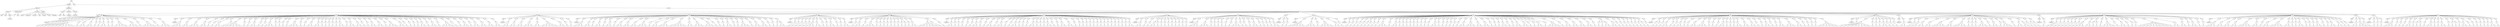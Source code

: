digraph Tree {
	"t0" [label = "TEI"];
	"t1" [label = "teiHeader"];
	"t2" [label = "fileDesc"];
	"t3" [label = "titleStmt"];
	"t4" [label = "title"];
	"t5" [label = "title"];
	"t6" [label = "author"];
	"t7" [label = "surname"];
	"t8" [label = "publicationStmt"];
	"t9" [label = "p"];
	"t10" [label = "idno"];
	"t11" [label = "sourceDesc"];
	"t12" [label = "genre"];
	"t13" [label = "inspiration"];
	"t14" [label = "structure"];
	"t15" [label = "type"];
	"t16" [label = "periode"];
	"t17" [label = "taille"];
	"t18" [label = "permalien"];
	"t19" [label = "edStmt"];
	"t20" [label = "profileDesc"];
	"t21" [label = "creation"];
	"t22" [label = "date"];
	"t23" [label = "date"];
	"t24" [label = "langUsage"];
	"t25" [label = "language"];
	"t26" [label = "textClass"];
	"t27" [label = "keywords"];
	"t28" [label = "term"];
	"t29" [label = "text"];
	"t30" [label = "body"];
	"t31" [label = "div1"];
	"t32" [label = "head"];
	"t33" [label = "div2"];
	"t34" [label = "head"];
	"t35" [label = "listPerson"];
	"t36" [label = "sp"];
	"t37" [label = "p"];
	"t38" [label = "s"];
	"t39" [label = "sp"];
	"t40" [label = "p"];
	"t41" [label = "s"];
	"t42" [label = "sp"];
	"t43" [label = "p"];
	"t44" [label = "s"];
	"t45" [label = "sp"];
	"t46" [label = "p"];
	"t47" [label = "s"];
	"t48" [label = "sp"];
	"t49" [label = "p"];
	"t50" [label = "s"];
	"t51" [label = "s"];
	"t52" [label = "s"];
	"t53" [label = "s"];
	"t54" [label = "s"];
	"t55" [label = "s"];
	"t56" [label = "s"];
	"t57" [label = "sp"];
	"t58" [label = "p"];
	"t59" [label = "s"];
	"t60" [label = "sp"];
	"t61" [label = "p"];
	"t62" [label = "s"];
	"t63" [label = "s"];
	"t64" [label = "sp"];
	"t65" [label = "p"];
	"t66" [label = "s"];
	"t67" [label = "s"];
	"t68" [label = "sp"];
	"t69" [label = "p"];
	"t70" [label = "s"];
	"t71" [label = "sp"];
	"t72" [label = "p"];
	"t73" [label = "s"];
	"t74" [label = "sp"];
	"t75" [label = "p"];
	"t76" [label = "s"];
	"t77" [label = "s"];
	"t78" [label = "sp"];
	"t79" [label = "p"];
	"t80" [label = "s"];
	"t81" [label = "sp"];
	"t82" [label = "p"];
	"t83" [label = "s"];
	"t84" [label = "sp"];
	"t85" [label = "p"];
	"t86" [label = "s"];
	"t87" [label = "s"];
	"t88" [label = "s"];
	"t89" [label = "s"];
	"t90" [label = "sp"];
	"t91" [label = "p"];
	"t92" [label = "s"];
	"t93" [label = "s"];
	"t94" [label = "s"];
	"t95" [label = "sp"];
	"t96" [label = "p"];
	"t97" [label = "s"];
	"t98" [label = "sp"];
	"t99" [label = "p"];
	"t100" [label = "s"];
	"t101" [label = "s"];
	"t102" [label = "s"];
	"t103" [label = "s"];
	"t104" [label = "sp"];
	"t105" [label = "p"];
	"t106" [label = "s"];
	"t107" [label = "sp"];
	"t108" [label = "p"];
	"t109" [label = "s"];
	"t110" [label = "s"];
	"t111" [label = "s"];
	"t112" [label = "div2"];
	"t113" [label = "head"];
	"t114" [label = "listPerson"];
	"t115" [label = "sp"];
	"t116" [label = "p"];
	"t117" [label = "s"];
	"t118" [label = "s"];
	"t119" [label = "s"];
	"t120" [label = "sp"];
	"t121" [label = "p"];
	"t122" [label = "s"];
	"t123" [label = "s"];
	"t124" [label = "sp"];
	"t125" [label = "p"];
	"t126" [label = "s"];
	"t127" [label = "s"];
	"t128" [label = "s"];
	"t129" [label = "sp"];
	"t130" [label = "p"];
	"t131" [label = "s"];
	"t132" [label = "s"];
	"t133" [label = "sp"];
	"t134" [label = "p"];
	"t135" [label = "s"];
	"t136" [label = "sp"];
	"t137" [label = "p"];
	"t138" [label = "s"];
	"t139" [label = "sp"];
	"t140" [label = "p"];
	"t141" [label = "s"];
	"t142" [label = "s"];
	"t143" [label = "sp"];
	"t144" [label = "p"];
	"t145" [label = "s"];
	"t146" [label = "sp"];
	"t147" [label = "p"];
	"t148" [label = "s"];
	"t149" [label = "s"];
	"t150" [label = "s"];
	"t151" [label = "s"];
	"t152" [label = "s"];
	"t153" [label = "sp"];
	"t154" [label = "p"];
	"t155" [label = "s"];
	"t156" [label = "sp"];
	"t157" [label = "p"];
	"t158" [label = "s"];
	"t159" [label = "sp"];
	"t160" [label = "p"];
	"t161" [label = "s"];
	"t162" [label = "s"];
	"t163" [label = "sp"];
	"t164" [label = "p"];
	"t165" [label = "s"];
	"t166" [label = "sp"];
	"t167" [label = "p"];
	"t168" [label = "s"];
	"t169" [label = "sp"];
	"t170" [label = "p"];
	"t171" [label = "s"];
	"t172" [label = "s"];
	"t173" [label = "s"];
	"t174" [label = "sp"];
	"t175" [label = "p"];
	"t176" [label = "s"];
	"t177" [label = "sp"];
	"t178" [label = "p"];
	"t179" [label = "s"];
	"t180" [label = "sp"];
	"t181" [label = "p"];
	"t182" [label = "s"];
	"t183" [label = "sp"];
	"t184" [label = "p"];
	"t185" [label = "s"];
	"t186" [label = "sp"];
	"t187" [label = "p"];
	"t188" [label = "s"];
	"t189" [label = "s"];
	"t190" [label = "s"];
	"t191" [label = "sp"];
	"t192" [label = "p"];
	"t193" [label = "s"];
	"t194" [label = "sp"];
	"t195" [label = "p"];
	"t196" [label = "s"];
	"t197" [label = "sp"];
	"t198" [label = "p"];
	"t199" [label = "s"];
	"t200" [label = "s"];
	"t201" [label = "sp"];
	"t202" [label = "p"];
	"t203" [label = "s"];
	"t204" [label = "s"];
	"t205" [label = "sp"];
	"t206" [label = "p"];
	"t207" [label = "s"];
	"t208" [label = "sp"];
	"t209" [label = "p"];
	"t210" [label = "s"];
	"t211" [label = "sp"];
	"t212" [label = "p"];
	"t213" [label = "s"];
	"t214" [label = "sp"];
	"t215" [label = "p"];
	"t216" [label = "s"];
	"t217" [label = "sp"];
	"t218" [label = "p"];
	"t219" [label = "s"];
	"t220" [label = "sp"];
	"t221" [label = "p"];
	"t222" [label = "s"];
	"t223" [label = "s"];
	"t224" [label = "sp"];
	"t225" [label = "p"];
	"t226" [label = "s"];
	"t227" [label = "sp"];
	"t228" [label = "p"];
	"t229" [label = "s"];
	"t230" [label = "s"];
	"t231" [label = "sp"];
	"t232" [label = "p"];
	"t233" [label = "s"];
	"t234" [label = "s"];
	"t235" [label = "sp"];
	"t236" [label = "p"];
	"t237" [label = "s"];
	"t238" [label = "sp"];
	"t239" [label = "p"];
	"t240" [label = "s"];
	"t241" [label = "sp"];
	"t242" [label = "p"];
	"t243" [label = "s"];
	"t244" [label = "s"];
	"t245" [label = "sp"];
	"t246" [label = "p"];
	"t247" [label = "s"];
	"t248" [label = "s"];
	"t249" [label = "sp"];
	"t250" [label = "p"];
	"t251" [label = "s"];
	"t252" [label = "sp"];
	"t253" [label = "p"];
	"t254" [label = "s"];
	"t255" [label = "s"];
	"t256" [label = "s"];
	"t257" [label = "sp"];
	"t258" [label = "p"];
	"t259" [label = "s"];
	"t260" [label = "s"];
	"t261" [label = "sp"];
	"t262" [label = "p"];
	"t263" [label = "s"];
	"t264" [label = "sp"];
	"t265" [label = "p"];
	"t266" [label = "s"];
	"t267" [label = "sp"];
	"t268" [label = "p"];
	"t269" [label = "s"];
	"t270" [label = "sp"];
	"t271" [label = "p"];
	"t272" [label = "s"];
	"t273" [label = "sp"];
	"t274" [label = "p"];
	"t275" [label = "s"];
	"t276" [label = "s"];
	"t277" [label = "sp"];
	"t278" [label = "p"];
	"t279" [label = "s"];
	"t280" [label = "sp"];
	"t281" [label = "p"];
	"t282" [label = "s"];
	"t283" [label = "s"];
	"t284" [label = "sp"];
	"t285" [label = "p"];
	"t286" [label = "s"];
	"t287" [label = "sp"];
	"t288" [label = "p"];
	"t289" [label = "s"];
	"t290" [label = "s"];
	"t291" [label = "s"];
	"t292" [label = "s"];
	"t293" [label = "sp"];
	"t294" [label = "p"];
	"t295" [label = "s"];
	"t296" [label = "sp"];
	"t297" [label = "p"];
	"t298" [label = "s"];
	"t299" [label = "sp"];
	"t300" [label = "p"];
	"t301" [label = "s"];
	"t302" [label = "s"];
	"t303" [label = "sp"];
	"t304" [label = "p"];
	"t305" [label = "s"];
	"t306" [label = "sp"];
	"t307" [label = "p"];
	"t308" [label = "s"];
	"t309" [label = "s"];
	"t310" [label = "sp"];
	"t311" [label = "p"];
	"t312" [label = "s"];
	"t313" [label = "s"];
	"t314" [label = "sp"];
	"t315" [label = "p"];
	"t316" [label = "s"];
	"t317" [label = "s"];
	"t318" [label = "sp"];
	"t319" [label = "p"];
	"t320" [label = "s"];
	"t321" [label = "s"];
	"t322" [label = "div2"];
	"t323" [label = "head"];
	"t324" [label = "listPerson"];
	"t325" [label = "sp"];
	"t326" [label = "p"];
	"t327" [label = "s"];
	"t328" [label = "s"];
	"t329" [label = "sp"];
	"t330" [label = "p"];
	"t331" [label = "s"];
	"t332" [label = "s"];
	"t333" [label = "sp"];
	"t334" [label = "p"];
	"t335" [label = "s"];
	"t336" [label = "s"];
	"t337" [label = "sp"];
	"t338" [label = "p"];
	"t339" [label = "s"];
	"t340" [label = "s"];
	"t341" [label = "s"];
	"t342" [label = "sp"];
	"t343" [label = "p"];
	"t344" [label = "s"];
	"t345" [label = "s"];
	"t346" [label = "sp"];
	"t347" [label = "p"];
	"t348" [label = "s"];
	"t349" [label = "s"];
	"t350" [label = "s"];
	"t351" [label = "s"];
	"t352" [label = "s"];
	"t353" [label = "sp"];
	"t354" [label = "p"];
	"t355" [label = "s"];
	"t356" [label = "s"];
	"t357" [label = "sp"];
	"t358" [label = "p"];
	"t359" [label = "s"];
	"t360" [label = "sp"];
	"t361" [label = "p"];
	"t362" [label = "s"];
	"t363" [label = "div2"];
	"t364" [label = "head"];
	"t365" [label = "listPerson"];
	"t366" [label = "sp"];
	"t367" [label = "p"];
	"t368" [label = "s"];
	"t369" [label = "s"];
	"t370" [label = "s"];
	"t371" [label = "sp"];
	"t372" [label = "p"];
	"t373" [label = "s"];
	"t374" [label = "s"];
	"t375" [label = "sp"];
	"t376" [label = "p"];
	"t377" [label = "s"];
	"t378" [label = "sp"];
	"t379" [label = "p"];
	"t380" [label = "s"];
	"t381" [label = "s"];
	"t382" [label = "sp"];
	"t383" [label = "p"];
	"t384" [label = "s"];
	"t385" [label = "sp"];
	"t386" [label = "p"];
	"t387" [label = "s"];
	"t388" [label = "s"];
	"t389" [label = "sp"];
	"t390" [label = "p"];
	"t391" [label = "s"];
	"t392" [label = "sp"];
	"t393" [label = "p"];
	"t394" [label = "s"];
	"t395" [label = "s"];
	"t396" [label = "sp"];
	"t397" [label = "p"];
	"t398" [label = "s"];
	"t399" [label = "s"];
	"t400" [label = "sp"];
	"t401" [label = "p"];
	"t402" [label = "s"];
	"t403" [label = "s"];
	"t404" [label = "sp"];
	"t405" [label = "p"];
	"t406" [label = "s"];
	"t407" [label = "s"];
	"t408" [label = "s"];
	"t409" [label = "sp"];
	"t410" [label = "p"];
	"t411" [label = "s"];
	"t412" [label = "sp"];
	"t413" [label = "p"];
	"t414" [label = "s"];
	"t415" [label = "s"];
	"t416" [label = "sp"];
	"t417" [label = "p"];
	"t418" [label = "s"];
	"t419" [label = "s"];
	"t420" [label = "s"];
	"t421" [label = "sp"];
	"t422" [label = "p"];
	"t423" [label = "s"];
	"t424" [label = "s"];
	"t425" [label = "s"];
	"t426" [label = "s"];
	"t427" [label = "s"];
	"t428" [label = "sp"];
	"t429" [label = "p"];
	"t430" [label = "s"];
	"t431" [label = "s"];
	"t432" [label = "sp"];
	"t433" [label = "p"];
	"t434" [label = "s"];
	"t435" [label = "s"];
	"t436" [label = "s"];
	"t437" [label = "sp"];
	"t438" [label = "p"];
	"t439" [label = "s"];
	"t440" [label = "s"];
	"t441" [label = "s"];
	"t442" [label = "sp"];
	"t443" [label = "p"];
	"t444" [label = "s"];
	"t445" [label = "sp"];
	"t446" [label = "p"];
	"t447" [label = "s"];
	"t448" [label = "sp"];
	"t449" [label = "p"];
	"t450" [label = "s"];
	"t451" [label = "sp"];
	"t452" [label = "p"];
	"t453" [label = "s"];
	"t454" [label = "s"];
	"t455" [label = "sp"];
	"t456" [label = "p"];
	"t457" [label = "s"];
	"t458" [label = "sp"];
	"t459" [label = "p"];
	"t460" [label = "s"];
	"t461" [label = "sp"];
	"t462" [label = "p"];
	"t463" [label = "s"];
	"t464" [label = "s"];
	"t465" [label = "s"];
	"t466" [label = "sp"];
	"t467" [label = "p"];
	"t468" [label = "s"];
	"t469" [label = "sp"];
	"t470" [label = "p"];
	"t471" [label = "s"];
	"t472" [label = "s"];
	"t473" [label = "sp"];
	"t474" [label = "p"];
	"t475" [label = "s"];
	"t476" [label = "s"];
	"t477" [label = "sp"];
	"t478" [label = "p"];
	"t479" [label = "s"];
	"t480" [label = "sp"];
	"t481" [label = "p"];
	"t482" [label = "s"];
	"t483" [label = "sp"];
	"t484" [label = "p"];
	"t485" [label = "s"];
	"t486" [label = "p"];
	"t487" [label = "s"];
	"t488" [label = "s"];
	"t489" [label = "div2"];
	"t490" [label = "head"];
	"t491" [label = "listPerson"];
	"t492" [label = "sp"];
	"t493" [label = "p"];
	"t494" [label = "s"];
	"t495" [label = "sp"];
	"t496" [label = "p"];
	"t497" [label = "s"];
	"t498" [label = "sp"];
	"t499" [label = "p"];
	"t500" [label = "s"];
	"t501" [label = "sp"];
	"t502" [label = "p"];
	"t503" [label = "s"];
	"t504" [label = "sp"];
	"t505" [label = "p"];
	"t506" [label = "s"];
	"t507" [label = "sp"];
	"t508" [label = "p"];
	"t509" [label = "s"];
	"t510" [label = "s"];
	"t511" [label = "s"];
	"t512" [label = "sp"];
	"t513" [label = "p"];
	"t514" [label = "s"];
	"t515" [label = "s"];
	"t516" [label = "sp"];
	"t517" [label = "p"];
	"t518" [label = "s"];
	"t519" [label = "sp"];
	"t520" [label = "p"];
	"t521" [label = "s"];
	"t522" [label = "sp"];
	"t523" [label = "p"];
	"t524" [label = "s"];
	"t525" [label = "s"];
	"t526" [label = "sp"];
	"t527" [label = "p"];
	"t528" [label = "s"];
	"t529" [label = "sp"];
	"t530" [label = "p"];
	"t531" [label = "s"];
	"t532" [label = "sp"];
	"t533" [label = "p"];
	"t534" [label = "s"];
	"t535" [label = "s"];
	"t536" [label = "div2"];
	"t537" [label = "head"];
	"t538" [label = "listPerson"];
	"t539" [label = "sp"];
	"t540" [label = "p"];
	"t541" [label = "s"];
	"t542" [label = "sp"];
	"t543" [label = "p"];
	"t544" [label = "s"];
	"t545" [label = "s"];
	"t546" [label = "sp"];
	"t547" [label = "p"];
	"t548" [label = "s"];
	"t549" [label = "sp"];
	"t550" [label = "p"];
	"t551" [label = "s"];
	"t552" [label = "s"];
	"t553" [label = "s"];
	"t554" [label = "sp"];
	"t555" [label = "p"];
	"t556" [label = "s"];
	"t557" [label = "sp"];
	"t558" [label = "p"];
	"t559" [label = "s"];
	"t560" [label = "sp"];
	"t561" [label = "p"];
	"t562" [label = "s"];
	"t563" [label = "sp"];
	"t564" [label = "p"];
	"t565" [label = "s"];
	"t566" [label = "sp"];
	"t567" [label = "p"];
	"t568" [label = "s"];
	"t569" [label = "sp"];
	"t570" [label = "p"];
	"t571" [label = "s"];
	"t572" [label = "sp"];
	"t573" [label = "p"];
	"t574" [label = "s"];
	"t575" [label = "sp"];
	"t576" [label = "p"];
	"t577" [label = "s"];
	"t578" [label = "p"];
	"t579" [label = "s"];
	"t580" [label = "sp"];
	"t581" [label = "p"];
	"t582" [label = "s"];
	"t583" [label = "sp"];
	"t584" [label = "p"];
	"t585" [label = "s"];
	"t586" [label = "s"];
	"t587" [label = "sp"];
	"t588" [label = "p"];
	"t589" [label = "s"];
	"t590" [label = "s"];
	"t591" [label = "s"];
	"t592" [label = "s"];
	"t593" [label = "s"];
	"t594" [label = "s"];
	"t595" [label = "p"];
	"t596" [label = "s"];
	"t597" [label = "sp"];
	"t598" [label = "p"];
	"t599" [label = "s"];
	"t600" [label = "div2"];
	"t601" [label = "head"];
	"t602" [label = "listPerson"];
	"t603" [label = "sp"];
	"t604" [label = "p"];
	"t605" [label = "s"];
	"t606" [label = "s"];
	"t607" [label = "sp"];
	"t608" [label = "p"];
	"t609" [label = "s"];
	"t610" [label = "sp"];
	"t611" [label = "p"];
	"t612" [label = "s"];
	"t613" [label = "sp"];
	"t614" [label = "p"];
	"t615" [label = "s"];
	"t616" [label = "sp"];
	"t617" [label = "p"];
	"t618" [label = "s"];
	"t619" [label = "sp"];
	"t620" [label = "p"];
	"t621" [label = "s"];
	"t622" [label = "sp"];
	"t623" [label = "p"];
	"t624" [label = "s"];
	"t625" [label = "s"];
	"t626" [label = "sp"];
	"t627" [label = "p"];
	"t628" [label = "s"];
	"t629" [label = "sp"];
	"t630" [label = "p"];
	"t631" [label = "s"];
	"t632" [label = "sp"];
	"t633" [label = "p"];
	"t634" [label = "s"];
	"t635" [label = "s"];
	"t636" [label = "sp"];
	"t637" [label = "p"];
	"t638" [label = "s"];
	"t639" [label = "sp"];
	"t640" [label = "p"];
	"t641" [label = "s"];
	"t642" [label = "s"];
	"t643" [label = "sp"];
	"t644" [label = "p"];
	"t645" [label = "s"];
	"t646" [label = "sp"];
	"t647" [label = "p"];
	"t648" [label = "s"];
	"t649" [label = "sp"];
	"t650" [label = "p"];
	"t651" [label = "s"];
	"t652" [label = "s"];
	"t653" [label = "sp"];
	"t654" [label = "p"];
	"t655" [label = "s"];
	"t656" [label = "sp"];
	"t657" [label = "p"];
	"t658" [label = "s"];
	"t659" [label = "sp"];
	"t660" [label = "p"];
	"t661" [label = "s"];
	"t662" [label = "sp"];
	"t663" [label = "p"];
	"t664" [label = "s"];
	"t665" [label = "s"];
	"t666" [label = "sp"];
	"t667" [label = "p"];
	"t668" [label = "s"];
	"t669" [label = "sp"];
	"t670" [label = "p"];
	"t671" [label = "s"];
	"t672" [label = "sp"];
	"t673" [label = "p"];
	"t674" [label = "s"];
	"t675" [label = "sp"];
	"t676" [label = "p"];
	"t677" [label = "s"];
	"t678" [label = "s"];
	"t679" [label = "sp"];
	"t680" [label = "p"];
	"t681" [label = "s"];
	"t682" [label = "sp"];
	"t683" [label = "p"];
	"t684" [label = "s"];
	"t685" [label = "sp"];
	"t686" [label = "p"];
	"t687" [label = "s"];
	"t688" [label = "s"];
	"t689" [label = "sp"];
	"t690" [label = "p"];
	"t691" [label = "s"];
	"t692" [label = "s"];
	"t693" [label = "sp"];
	"t694" [label = "p"];
	"t695" [label = "s"];
	"t696" [label = "sp"];
	"t697" [label = "p"];
	"t698" [label = "s"];
	"t699" [label = "sp"];
	"t700" [label = "p"];
	"t701" [label = "s"];
	"t702" [label = "sp"];
	"t703" [label = "p"];
	"t704" [label = "s"];
	"t705" [label = "sp"];
	"t706" [label = "p"];
	"t707" [label = "s"];
	"t708" [label = "sp"];
	"t709" [label = "p"];
	"t710" [label = "s"];
	"t711" [label = "sp"];
	"t712" [label = "p"];
	"t713" [label = "s"];
	"t714" [label = "sp"];
	"t715" [label = "p"];
	"t716" [label = "s"];
	"t717" [label = "sp"];
	"t718" [label = "p"];
	"t719" [label = "s"];
	"t720" [label = "sp"];
	"t721" [label = "p"];
	"t722" [label = "s"];
	"t723" [label = "sp"];
	"t724" [label = "p"];
	"t725" [label = "s"];
	"t726" [label = "sp"];
	"t727" [label = "p"];
	"t728" [label = "s"];
	"t729" [label = "sp"];
	"t730" [label = "p"];
	"t731" [label = "s"];
	"t732" [label = "sp"];
	"t733" [label = "p"];
	"t734" [label = "s"];
	"t735" [label = "sp"];
	"t736" [label = "p"];
	"t737" [label = "s"];
	"t738" [label = "sp"];
	"t739" [label = "p"];
	"t740" [label = "s"];
	"t741" [label = "s"];
	"t742" [label = "div2"];
	"t743" [label = "head"];
	"t744" [label = "listPerson"];
	"t745" [label = "sp"];
	"t746" [label = "p"];
	"t747" [label = "s"];
	"t748" [label = "s"];
	"t749" [label = "sp"];
	"t750" [label = "p"];
	"t751" [label = "s"];
	"t752" [label = "sp"];
	"t753" [label = "p"];
	"t754" [label = "s"];
	"t755" [label = "sp"];
	"t756" [label = "p"];
	"t757" [label = "s"];
	"t758" [label = "s"];
	"t759" [label = "p"];
	"t760" [label = "s"];
	"t761" [label = "sp"];
	"t762" [label = "p"];
	"t763" [label = "s"];
	"t764" [label = "sp"];
	"t765" [label = "p"];
	"t766" [label = "s"];
	"t767" [label = "sp"];
	"t768" [label = "p"];
	"t769" [label = "s"];
	"t770" [label = "sp"];
	"t771" [label = "p"];
	"t772" [label = "s"];
	"t773" [label = "sp"];
	"t774" [label = "p"];
	"t775" [label = "s"];
	"t776" [label = "sp"];
	"t777" [label = "p"];
	"t778" [label = "s"];
	"t779" [label = "sp"];
	"t780" [label = "p"];
	"t781" [label = "s"];
	"t782" [label = "sp"];
	"t783" [label = "p"];
	"t784" [label = "s"];
	"t785" [label = "div2"];
	"t786" [label = "head"];
	"t787" [label = "listPerson"];
	"t788" [label = "sp"];
	"t789" [label = "p"];
	"t790" [label = "s"];
	"t791" [label = "s"];
	"t792" [label = "s"];
	"t793" [label = "sp"];
	"t794" [label = "p"];
	"t795" [label = "s"];
	"t796" [label = "s"];
	"t797" [label = "s"];
	"t798" [label = "sp"];
	"t799" [label = "p"];
	"t800" [label = "s"];
	"t801" [label = "sp"];
	"t802" [label = "p"];
	"t803" [label = "s"];
	"t804" [label = "sp"];
	"t805" [label = "p"];
	"t806" [label = "s"];
	"t807" [label = "sp"];
	"t808" [label = "p"];
	"t809" [label = "s"];
	"t810" [label = "sp"];
	"t811" [label = "p"];
	"t812" [label = "s"];
	"t813" [label = "sp"];
	"t814" [label = "p"];
	"t815" [label = "s"];
	"t816" [label = "sp"];
	"t817" [label = "p"];
	"t818" [label = "s"];
	"t819" [label = "s"];
	"t820" [label = "s"];
	"t821" [label = "sp"];
	"t822" [label = "p"];
	"t823" [label = "s"];
	"t824" [label = "sp"];
	"t825" [label = "p"];
	"t826" [label = "s"];
	"t827" [label = "sp"];
	"t828" [label = "p"];
	"t829" [label = "s"];
	"t830" [label = "sp"];
	"t831" [label = "p"];
	"t832" [label = "s"];
	"t833" [label = "s"];
	"t834" [label = "sp"];
	"t835" [label = "p"];
	"t836" [label = "s"];
	"t837" [label = "sp"];
	"t838" [label = "p"];
	"t839" [label = "s"];
	"t840" [label = "sp"];
	"t841" [label = "p"];
	"t842" [label = "s"];
	"t843" [label = "sp"];
	"t844" [label = "p"];
	"t845" [label = "s"];
	"t846" [label = "sp"];
	"t847" [label = "p"];
	"t848" [label = "s"];
	"t849" [label = "s"];
	"t850" [label = "div2"];
	"t851" [label = "head"];
	"t852" [label = "listPerson"];
	"t853" [label = "sp"];
	"t854" [label = "p"];
	"t855" [label = "s"];
	"t856" [label = "sp"];
	"t857" [label = "p"];
	"t858" [label = "s"];
	"t859" [label = "div2"];
	"t860" [label = "head"];
	"t861" [label = "listPerson"];
	"t862" [label = "sp"];
	"t863" [label = "p"];
	"t864" [label = "s"];
	"t865" [label = "s"];
	"t866" [label = "s"];
	"t867" [label = "s"];
	"t868" [label = "s"];
	"t869" [label = "sp"];
	"t870" [label = "p"];
	"t871" [label = "s"];
	"t872" [label = "s"];
	"t873" [label = "s"];
	"t874" [label = "sp"];
	"t875" [label = "p"];
	"t876" [label = "s"];
	"t877" [label = "sp"];
	"t878" [label = "p"];
	"t879" [label = "s"];
	"t880" [label = "s"];
	"t881" [label = "s"];
	"t882" [label = "s"];
	"t883" [label = "sp"];
	"t884" [label = "p"];
	"t885" [label = "s"];
	"t886" [label = "s"];
	"t887" [label = "sp"];
	"t888" [label = "p"];
	"t889" [label = "s"];
	"t890" [label = "div2"];
	"t891" [label = "head"];
	"t892" [label = "listPerson"];
	"t893" [label = "sp"];
	"t894" [label = "p"];
	"t895" [label = "s"];
	"t896" [label = "sp"];
	"t897" [label = "p"];
	"t898" [label = "s"];
	"t899" [label = "sp"];
	"t900" [label = "p"];
	"t901" [label = "s"];
	"t902" [label = "sp"];
	"t903" [label = "p"];
	"t904" [label = "s"];
	"t905" [label = "sp"];
	"t906" [label = "p"];
	"t907" [label = "s"];
	"t908" [label = "sp"];
	"t909" [label = "p"];
	"t910" [label = "s"];
	"t911" [label = "p"];
	"t912" [label = "s"];
	"t913" [label = "sp"];
	"t914" [label = "p"];
	"t915" [label = "s"];
	"t916" [label = "sp"];
	"t917" [label = "p"];
	"t918" [label = "s"];
	"t919" [label = "sp"];
	"t920" [label = "p"];
	"t921" [label = "s"];
	"t922" [label = "s"];
	"t923" [label = "s"];
	"t924" [label = "sp"];
	"t925" [label = "p"];
	"t926" [label = "s"];
	"t927" [label = "sp"];
	"t928" [label = "p"];
	"t929" [label = "s"];
	"t930" [label = "s"];
	"t931" [label = "sp"];
	"t932" [label = "p"];
	"t933" [label = "s"];
	"t934" [label = "sp"];
	"t935" [label = "p"];
	"t936" [label = "s"];
	"t937" [label = "sp"];
	"t938" [label = "p"];
	"t939" [label = "s"];
	"t940" [label = "sp"];
	"t941" [label = "p"];
	"t942" [label = "s"];
	"t943" [label = "sp"];
	"t944" [label = "p"];
	"t945" [label = "s"];
	"t946" [label = "sp"];
	"t947" [label = "p"];
	"t948" [label = "s"];
	"t949" [label = "sp"];
	"t950" [label = "p"];
	"t951" [label = "s"];
	"t952" [label = "sp"];
	"t953" [label = "p"];
	"t954" [label = "s"];
	"t955" [label = "sp"];
	"t956" [label = "p"];
	"t957" [label = "s"];
	"t958" [label = "sp"];
	"t959" [label = "p"];
	"t960" [label = "s"];
	"t961" [label = "s"];
	"t962" [label = "sp"];
	"t963" [label = "p"];
	"t964" [label = "s"];
	"t965" [label = "sp"];
	"t966" [label = "p"];
	"t967" [label = "s"];
	"t968" [label = "sp"];
	"t969" [label = "p"];
	"t970" [label = "s"];
	"t971" [label = "sp"];
	"t972" [label = "p"];
	"t973" [label = "s"];
	"t974" [label = "sp"];
	"t975" [label = "p"];
	"t976" [label = "s"];
	"t977" [label = "sp"];
	"t978" [label = "p"];
	"t979" [label = "s"];
	"t980" [label = "sp"];
	"t981" [label = "p"];
	"t982" [label = "s"];
	"t983" [label = "s"];
	"t984" [label = "sp"];
	"t985" [label = "p"];
	"t986" [label = "s"];
	"t987" [label = "s"];
	"t988" [label = "s"];
	"t989" [label = "sp"];
	"t990" [label = "p"];
	"t991" [label = "s"];
	"t992" [label = "s"];
	"t993" [label = "sp"];
	"t994" [label = "p"];
	"t995" [label = "s"];
	"t996" [label = "s"];
	"t997" [label = "sp"];
	"t998" [label = "p"];
	"t999" [label = "s"];
	"t1000" [label = "sp"];
	"t1001" [label = "p"];
	"t1002" [label = "s"];
	"t1003" [label = "sp"];
	"t1004" [label = "p"];
	"t1005" [label = "s"];
	"t1006" [label = "sp"];
	"t1007" [label = "p"];
	"t1008" [label = "s"];
	"t1009" [label = "s"];
	"t1010" [label = "sp"];
	"t1011" [label = "p"];
	"t1012" [label = "s"];
	"t1013" [label = "sp"];
	"t1014" [label = "p"];
	"t1015" [label = "s"];
	"t1016" [label = "sp"];
	"t1017" [label = "p"];
	"t1018" [label = "s"];
	"t1019" [label = "s"];
	"t1020" [label = "sp"];
	"t1021" [label = "p"];
	"t1022" [label = "s"];
	"t1023" [label = "s"];
	"t1024" [label = "sp"];
	"t1025" [label = "p"];
	"t1026" [label = "s"];
	"t1027" [label = "sp"];
	"t1028" [label = "p"];
	"t1029" [label = "s"];
	"t1030" [label = "sp"];
	"t1031" [label = "p"];
	"t1032" [label = "s"];
	"t1033" [label = "s"];
	"t1034" [label = "sp"];
	"t1035" [label = "p"];
	"t1036" [label = "s"];
	"t1037" [label = "sp"];
	"t1038" [label = "p"];
	"t1039" [label = "s"];
	"t1040" [label = "s"];
	"t1041" [label = "s"];
	"t1042" [label = "s"];
	"t1043" [label = "sp"];
	"t1044" [label = "p"];
	"t1045" [label = "s"];
	"t1046" [label = "sp"];
	"t1047" [label = "p"];
	"t1048" [label = "s"];
	"t1049" [label = "s"];
	"t1050" [label = "sp"];
	"t1051" [label = "p"];
	"t1052" [label = "s"];
	"t1053" [label = "s"];
	"t1054" [label = "sp"];
	"t1055" [label = "p"];
	"t1056" [label = "s"];
	"t1057" [label = "s"];
	"t1058" [label = "sp"];
	"t1059" [label = "p"];
	"t1060" [label = "s"];
	"t1061" [label = "s"];
	"t1062" [label = "sp"];
	"t1063" [label = "p"];
	"t1064" [label = "s"];
	"t1065" [label = "sp"];
	"t1066" [label = "p"];
	"t1067" [label = "s"];
	"t1068" [label = "p"];
	"t1069" [label = "s"];
	"t1070" [label = "p"];
	"t1071" [label = "s"];
	"t1072" [label = "s"];
	"t1073" [label = "sp"];
	"t1074" [label = "p"];
	"t1075" [label = "s"];
	"t1076" [label = "s"];
	"t1077" [label = "sp"];
	"t1078" [label = "p"];
	"t1079" [label = "s"];
	"t1080" [label = "sp"];
	"t1081" [label = "p"];
	"t1082" [label = "s"];
	"t1083" [label = "sp"];
	"t1084" [label = "p"];
	"t1085" [label = "s"];
	"t1086" [label = "sp"];
	"t1087" [label = "p"];
	"t1088" [label = "s"];
	"t1089" [label = "sp"];
	"t1090" [label = "p"];
	"t1091" [label = "s"];
	"t1092" [label = "sp"];
	"t1093" [label = "p"];
	"t1094" [label = "s"];
	"t1095" [label = "sp"];
	"t1096" [label = "p"];
	"t1097" [label = "s"];
	"t1098" [label = "p"];
	"t1099" [label = "s"];
	"t1100" [label = "sp"];
	"t1101" [label = "p"];
	"t1102" [label = "s"];
	"t1103" [label = "div2"];
	"t1104" [label = "head"];
	"t1105" [label = "listPerson"];
	"t1106" [label = "sp"];
	"t1107" [label = "p"];
	"t1108" [label = "s"];
	"t1109" [label = "p"];
	"t1110" [label = "s"];
	"t1111" [label = "sp"];
	"t1112" [label = "p"];
	"t1113" [label = "s"];
	"t1114" [label = "sp"];
	"t1115" [label = "p"];
	"t1116" [label = "s"];
	"t1117" [label = "s"];
	"t1118" [label = "sp"];
	"t1119" [label = "p"];
	"t1120" [label = "s"];
	"t1121" [label = "sp"];
	"t1122" [label = "p"];
	"t1123" [label = "s"];
	"t1124" [label = "sp"];
	"t1125" [label = "p"];
	"t1126" [label = "s"];
	"t1127" [label = "s"];
	"t1128" [label = "sp"];
	"t1129" [label = "p"];
	"t1130" [label = "s"];
	"t1131" [label = "sp"];
	"t1132" [label = "p"];
	"t1133" [label = "s"];
	"t1134" [label = "sp"];
	"t1135" [label = "p"];
	"t1136" [label = "s"];
	"t1137" [label = "s"];
	"t1138" [label = "sp"];
	"t1139" [label = "p"];
	"t1140" [label = "s"];
	"t1141" [label = "s"];
	"t1142" [label = "s"];
	"t1143" [label = "sp"];
	"t1144" [label = "p"];
	"t1145" [label = "s"];
	"t1146" [label = "sp"];
	"t1147" [label = "p"];
	"t1148" [label = "s"];
	"t1149" [label = "sp"];
	"t1150" [label = "p"];
	"t1151" [label = "s"];
	"t1152" [label = "sp"];
	"t1153" [label = "p"];
	"t1154" [label = "s"];
	"t1155" [label = "s"];
	"t1156" [label = "sp"];
	"t1157" [label = "p"];
	"t1158" [label = "s"];
	"t1159" [label = "sp"];
	"t1160" [label = "p"];
	"t1161" [label = "s"];
	"t1162" [label = "sp"];
	"t1163" [label = "p"];
	"t1164" [label = "s"];
	"t1165" [label = "sp"];
	"t1166" [label = "p"];
	"t1167" [label = "s"];
	"t1168" [label = "s"];
	"t1169" [label = "sp"];
	"t1170" [label = "p"];
	"t1171" [label = "s"];
	"t1172" [label = "s"];
	"t1173" [label = "sp"];
	"t1174" [label = "p"];
	"t1175" [label = "s"];
	"t1176" [label = "s"];
	"t1177" [label = "sp"];
	"t1178" [label = "p"];
	"t1179" [label = "s"];
	"t1180" [label = "sp"];
	"t1181" [label = "p"];
	"t1182" [label = "s"];
	"t1183" [label = "sp"];
	"t1184" [label = "p"];
	"t1185" [label = "s"];
	"t1186" [label = "s"];
	"t1187" [label = "sp"];
	"t1188" [label = "p"];
	"t1189" [label = "s"];
	"t1190" [label = "sp"];
	"t1191" [label = "p"];
	"t1192" [label = "s"];
	"t1193" [label = "sp"];
	"t1194" [label = "p"];
	"t1195" [label = "s"];
	"t1196" [label = "s"];
	"t1197" [label = "sp"];
	"t1198" [label = "p"];
	"t1199" [label = "s"];
	"t1200" [label = "s"];
	"t1201" [label = "s"];
	"t1202" [label = "sp"];
	"t1203" [label = "p"];
	"t1204" [label = "s"];
	"t1205" [label = "s"];
	"t1206" [label = "sp"];
	"t1207" [label = "p"];
	"t1208" [label = "s"];
	"t1209" [label = "sp"];
	"t1210" [label = "p"];
	"t1211" [label = "s"];
	"t1212" [label = "sp"];
	"t1213" [label = "p"];
	"t1214" [label = "s"];
	"t1215" [label = "sp"];
	"t1216" [label = "p"];
	"t1217" [label = "s"];
	"t1218" [label = "sp"];
	"t1219" [label = "p"];
	"t1220" [label = "s"];
	"t1221" [label = "s"];
	"t1222" [label = "s"];
	"t1223" [label = "s"];
	"t1224" [label = "s"];
	"t1225" [label = "s"];
	"t1226" [label = "div2"];
	"t1227" [label = "head"];
	"t1228" [label = "listPerson"];
	"t1229" [label = "sp"];
	"t1230" [label = "p"];
	"t1231" [label = "s"];
	"t1232" [label = "sp"];
	"t1233" [label = "p"];
	"t1234" [label = "s"];
	"t1235" [label = "s"];
	"t1236" [label = "s"];
	"t1237" [label = "s"];
	"t1238" [label = "s"];
	"t1239" [label = "s"];
	"t1240" [label = "s"];
	"t1241" [label = "s"];
	"t1242" [label = "sp"];
	"t1243" [label = "p"];
	"t1244" [label = "s"];
	"t1245" [label = "sp"];
	"t1246" [label = "p"];
	"t1247" [label = "s"];
	"t1248" [label = "sp"];
	"t1249" [label = "p"];
	"t1250" [label = "s"];
	"t1251" [label = "sp"];
	"t1252" [label = "p"];
	"t1253" [label = "s"];
	"t1254" [label = "s"];
	"t1255" [label = "sp"];
	"t1256" [label = "p"];
	"t1257" [label = "s"];
	"t1258" [label = "sp"];
	"t1259" [label = "p"];
	"t1260" [label = "s"];
	"t1261" [label = "sp"];
	"t1262" [label = "p"];
	"t1263" [label = "s"];
	"t1264" [label = "div2"];
	"t1265" [label = "head"];
	"t1266" [label = "listPerson"];
	"t1267" [label = "sp"];
	"t1268" [label = "p"];
	"t1269" [label = "s"];
	"t1270" [label = "s"];
	"t1271" [label = "div2"];
	"t1272" [label = "head"];
	"t1273" [label = "listPerson"];
	"t1274" [label = "sp"];
	"t1275" [label = "p"];
	"t1276" [label = "s"];
	"t1277" [label = "sp"];
	"t1278" [label = "p"];
	"t1279" [label = "s"];
	"t1280" [label = "s"];
	"t1281" [label = "sp"];
	"t1282" [label = "p"];
	"t1283" [label = "s"];
	"t1284" [label = "s"];
	"t1285" [label = "sp"];
	"t1286" [label = "p"];
	"t1287" [label = "s"];
	"t1288" [label = "s"];
	"t1289" [label = "sp"];
	"t1290" [label = "p"];
	"t1291" [label = "s"];
	"t1292" [label = "s"];
	"t1293" [label = "s"];
	"t1294" [label = "s"];
	"t1295" [label = "sp"];
	"t1296" [label = "p"];
	"t1297" [label = "s"];
	"t1298" [label = "s"];
	"t1299" [label = "sp"];
	"t1300" [label = "p"];
	"t1301" [label = "s"];
	"t1302" [label = "s"];
	"t1303" [label = "s"];
	"t1304" [label = "s"];
	"t1305" [label = "sp"];
	"t1306" [label = "p"];
	"t1307" [label = "s"];
	"t1308" [label = "sp"];
	"t1309" [label = "p"];
	"t1310" [label = "s"];
	"t1311" [label = "sp"];
	"t1312" [label = "p"];
	"t1313" [label = "s"];
	"t1314" [label = "sp"];
	"t1315" [label = "p"];
	"t1316" [label = "s"];
	"t1317" [label = "s"];
	"t1318" [label = "s"];
	"t1319" [label = "sp"];
	"t1320" [label = "p"];
	"t1321" [label = "s"];
	"t1322" [label = "sp"];
	"t1323" [label = "p"];
	"t1324" [label = "s"];
	"t1325" [label = "s"];
	"t1326" [label = "sp"];
	"t1327" [label = "p"];
	"t1328" [label = "s"];
	"t1329" [label = "sp"];
	"t1330" [label = "p"];
	"t1331" [label = "s"];
	"t1332" [label = "s"];
	"t1333" [label = "s"];
	"t1334" [label = "sp"];
	"t1335" [label = "p"];
	"t1336" [label = "s"];
	"t1337" [label = "sp"];
	"t1338" [label = "p"];
	"t1339" [label = "s"];
	"t1340" [label = "s"];
	"t1341" [label = "p"];
	"t1342" [label = "s"];
	"t1343" [label = "s"];
	"t1344" [label = "sp"];
	"t1345" [label = "p"];
	"t1346" [label = "s"];
	"t1347" [label = "sp"];
	"t1348" [label = "p"];
	"t1349" [label = "s"];
	"t1350" [label = "p"];
	"t1351" [label = "s"];
	"t1352" [label = "div2"];
	"t1353" [label = "head"];
	"t1354" [label = "listPerson"];
	"t1355" [label = "sp"];
	"t1356" [label = "p"];
	"t1357" [label = "s"];
	"t1358" [label = "div2"];
	"t1359" [label = "head"];
	"t1360" [label = "listPerson"];
	"t1361" [label = "sp"];
	"t1362" [label = "p"];
	"t1363" [label = "s"];
	"t1364" [label = "s"];
	"t1365" [label = "sp"];
	"t1366" [label = "p"];
	"t1367" [label = "s"];
	"t1368" [label = "sp"];
	"t1369" [label = "p"];
	"t1370" [label = "s"];
	"t1371" [label = "sp"];
	"t1372" [label = "p"];
	"t1373" [label = "s"];
	"t1374" [label = "sp"];
	"t1375" [label = "p"];
	"t1376" [label = "s"];
	"t1377" [label = "sp"];
	"t1378" [label = "p"];
	"t1379" [label = "s"];
	"t1380" [label = "sp"];
	"t1381" [label = "p"];
	"t1382" [label = "s"];
	"t1383" [label = "sp"];
	"t1384" [label = "p"];
	"t1385" [label = "s"];
	"t1386" [label = "s"];
	"t1387" [label = "s"];
	"t1388" [label = "sp"];
	"t1389" [label = "p"];
	"t1390" [label = "s"];
	"t1391" [label = "s"];
	"t1392" [label = "sp"];
	"t1393" [label = "p"];
	"t1394" [label = "s"];
	"t1395" [label = "p"];
	"t1396" [label = "s"];
	"t1397" [label = "sp"];
	"t1398" [label = "p"];
	"t1399" [label = "s"];
	"t1400" [label = "sp"];
	"t1401" [label = "p"];
	"t1402" [label = "s"];
	"t1403" [label = "s"];
	"t1404" [label = "s"];
	"t1405" [label = "s"];
	"t1406" [label = "sp"];
	"t1407" [label = "p"];
	"t1408" [label = "s"];
	"t1409" [label = "sp"];
	"t1410" [label = "p"];
	"t1411" [label = "s"];
	"t1412" [label = "s"];
	"t1413" [label = "sp"];
	"t1414" [label = "p"];
	"t1415" [label = "s"];
	"t1416" [label = "sp"];
	"t1417" [label = "p"];
	"t1418" [label = "s"];
	"t1419" [label = "sp"];
	"t1420" [label = "p"];
	"t1421" [label = "s"];
	"t1422" [label = "sp"];
	"t1423" [label = "p"];
	"t1424" [label = "s"];
	"t1425" [label = "s"];
	"t1426" [label = "s"];
	"t1427" [label = "s"];
	"t1428" [label = "s"];
	"t1429" [label = "s"];
	"t1430" [label = "s"];
	"t1431" [label = "s"];
	"t1432" [label = "s"];
	"t1433" [label = "s"];
	"t1434" [label = "sp"];
	"t1435" [label = "p"];
	"t1436" [label = "s"];
	"t1437" [label = "s"];
	"t1438" [label = "sp"];
	"t1439" [label = "p"];
	"t1440" [label = "s"];
	"t1441" [label = "s"];
	"t1442" [label = "sp"];
	"t1443" [label = "p"];
	"t1444" [label = "s"];
	"t1445" [label = "sp"];
	"t1446" [label = "p"];
	"t1447" [label = "s"];
	"t1448" [label = "s"];
	"t1449" [label = "sp"];
	"t1450" [label = "p"];
	"t1451" [label = "s"];
	"t1452" [label = "sp"];
	"t1453" [label = "p"];
	"t1454" [label = "s"];
	"t1455" [label = "div2"];
	"t1456" [label = "head"];
	"t1457" [label = "listPerson"];
	"t1458" [label = "sp"];
	"t1459" [label = "p"];
	"t1460" [label = "s"];
	"t1461" [label = "s"];
	"t1462" [label = "s"];
	"t1463" [label = "sp"];
	"t1464" [label = "p"];
	"t1465" [label = "s"];
	"t1466" [label = "s"];
	"t1467" [label = "sp"];
	"t1468" [label = "p"];
	"t1469" [label = "s"];
	"t1470" [label = "s"];
	"t1471" [label = "sp"];
	"t1472" [label = "p"];
	"t1473" [label = "s"];
	"t1474" [label = "s"];
	"t1475" [label = "sp"];
	"t1476" [label = "p"];
	"t1477" [label = "s"];
	"t1478" [label = "s"];
	"t1479" [label = "s"];
	"t1480" [label = "s"];
	"t1481" [label = "sp"];
	"t1482" [label = "p"];
	"t1483" [label = "s"];
	"t1484" [label = "s"];
	"t1485" [label = "sp"];
	"t1486" [label = "p"];
	"t1487" [label = "s"];
	"t1488" [label = "sp"];
	"t1489" [label = "p"];
	"t1490" [label = "s"];
	"t1491" [label = "s"];
	"t1492" [label = "sp"];
	"t1493" [label = "p"];
	"t1494" [label = "s"];
	"t1495" [label = "s"];
	"t1496" [label = "s"];
	"t1497" [label = "s"];
	"t1498" [label = "sp"];
	"t1499" [label = "p"];
	"t1500" [label = "s"];
	"t1501" [label = "s"];
	"t1502" [label = "sp"];
	"t1503" [label = "p"];
	"t1504" [label = "s"];
	"t1505" [label = "sp"];
	"t1506" [label = "p"];
	"t1507" [label = "s"];
	"t1508" [label = "sp"];
	"t1509" [label = "p"];
	"t1510" [label = "s"];
	"t1511" [label = "s"];
	"t1512" [label = "sp"];
	"t1513" [label = "p"];
	"t1514" [label = "s"];
	"t1515" [label = "sp"];
	"t1516" [label = "p"];
	"t1517" [label = "s"];
	"t1518" [label = "sp"];
	"t1519" [label = "p"];
	"t1520" [label = "s"];
	"t1521" [label = "sp"];
	"t1522" [label = "p"];
	"t1523" [label = "s"];
	"t1524" [label = "s"];
	"t1525" [label = "sp"];
	"t1526" [label = "p"];
	"t1527" [label = "s"];
	"t1528" [label = "sp"];
	"t1529" [label = "p"];
	"t1530" [label = "s"];
	"t1531" [label = "sp"];
	"t1532" [label = "p"];
	"t1533" [label = "s"];
	"t1534" [label = "s"];
	"t1535" [label = "sp"];
	"t1536" [label = "p"];
	"t1537" [label = "s"];
	"t1538" [label = "s"];
	"t1539" [label = "sp"];
	"t1540" [label = "p"];
	"t1541" [label = "s"];
	"t1542" [label = "sp"];
	"t1543" [label = "p"];
	"t1544" [label = "s"];
	"t1545" [label = "div2"];
	"t1546" [label = "head"];
	"t1547" [label = "listPerson"];
	"t1548" [label = "sp"];
	"t1549" [label = "p"];
	"t1550" [label = "s"];
	"t1551" [label = "s"];
	"t1552" [label = "sp"];
	"t1553" [label = "p"];
	"t1554" [label = "s"];
	"t1555" [label = "s"];
	"t1556" [label = "s"];
	"t1557" [label = "sp"];
	"t1558" [label = "p"];
	"t1559" [label = "s"];
	"t1560" [label = "div2"];
	"t1561" [label = "head"];
	"t1562" [label = "listPerson"];
	"t1563" [label = "sp"];
	"t1564" [label = "p"];
	"t1565" [label = "s"];
	"t1566" [label = "sp"];
	"t1567" [label = "p"];
	"t1568" [label = "s"];
	"t1569" [label = "sp"];
	"t1570" [label = "p"];
	"t1571" [label = "s"];
	"t1572" [label = "div2"];
	"t1573" [label = "head"];
	"t1574" [label = "listPerson"];
	"t1575" [label = "sp"];
	"t1576" [label = "p"];
	"t1577" [label = "s"];
	"t1578" [label = "s"];
	"t1579" [label = "s"];
	"t1580" [label = "sp"];
	"t1581" [label = "p"];
	"t1582" [label = "s"];
	"t1583" [label = "sp"];
	"t1584" [label = "p"];
	"t1585" [label = "s"];
	"t1586" [label = "sp"];
	"t1587" [label = "p"];
	"t1588" [label = "s"];
	"t1589" [label = "sp"];
	"t1590" [label = "p"];
	"t1591" [label = "s"];
	"t1592" [label = "s"];
	"t1593" [label = "sp"];
	"t1594" [label = "p"];
	"t1595" [label = "s"];
	"t1596" [label = "sp"];
	"t1597" [label = "p"];
	"t1598" [label = "s"];
	"t1599" [label = "p"];
	"t1600" [label = "s"];
	"t1601" [label = "sp"];
	"t1602" [label = "p"];
	"t1603" [label = "s"];
	"t1604" [label = "sp"];
	"t1605" [label = "p"];
	"t1606" [label = "s"];
	"t1607" [label = "s"];
	"t1608" [label = "sp"];
	"t1609" [label = "p"];
	"t1610" [label = "s"];
	"t1611" [label = "sp"];
	"t1612" [label = "p"];
	"t1613" [label = "s"];
	"t1614" [label = "sp"];
	"t1615" [label = "p"];
	"t1616" [label = "s"];
	"t1617" [label = "s"];
	"t1618" [label = "sp"];
	"t1619" [label = "p"];
	"t1620" [label = "s"];
	"t1621" [label = "sp"];
	"t1622" [label = "p"];
	"t1623" [label = "s"];
	"t1624" [label = "p"];
	"t1625" [label = "s"];
	"t1626" [label = "sp"];
	"t1627" [label = "p"];
	"t1628" [label = "s"];
	"t1629" [label = "sp"];
	"t1630" [label = "p"];
	"t1631" [label = "s"];
	"t1632" [label = "s"];
	"t1633" [label = "p"];
	"t1634" [label = "s"];
	"t1635" [label = "sp"];
	"t1636" [label = "p"];
	"t1637" [label = "s"];
	"t1638" [label = "sp"];
	"t1639" [label = "p"];
	"t1640" [label = "s"];
	"t1641" [label = "sp"];
	"t1642" [label = "p"];
	"t1643" [label = "s"];
	"t1644" [label = "sp"];
	"t1645" [label = "p"];
	"t1646" [label = "s"];
	"t1647" [label = "sp"];
	"t1648" [label = "p"];
	"t1649" [label = "s"];
	"t1650" [label = "sp"];
	"t1651" [label = "p"];
	"t1652" [label = "s"];
	"t1653" [label = "s"];
	"t1654" [label = "sp"];
	"t1655" [label = "p"];
	"t1656" [label = "s"];
	"t0" -> "t1";
	"t1" -> "t2";
	"t2" -> "t3";
	"t3" -> "t4";
	"t3" -> "t5";
	"t3" -> "t6";
	"t6" -> "t7";
	"t2" -> "t8";
	"t8" -> "t9";
	"t8" -> "t10";
	"t2" -> "t11";
	"t11" -> "t12";
	"t11" -> "t13";
	"t11" -> "t14";
	"t11" -> "t15";
	"t11" -> "t16";
	"t11" -> "t17";
	"t11" -> "t18";
	"t2" -> "t19";
	"t1" -> "t20";
	"t20" -> "t21";
	"t21" -> "t22";
	"t21" -> "t23";
	"t20" -> "t24";
	"t24" -> "t25";
	"t20" -> "t26";
	"t26" -> "t27";
	"t27" -> "t28";
	"t0" -> "t29";
	"t29" -> "t30";
	"t30" -> "t31";
	"t31" -> "t32";
	"t31" -> "t33";
	"t33" -> "t34";
	"t34" -> "t35";
	"t33" -> "t36";
	"t36" -> "t37";
	"t37" -> "t38";
	"t33" -> "t39";
	"t39" -> "t40";
	"t40" -> "t41";
	"t33" -> "t42";
	"t42" -> "t43";
	"t43" -> "t44";
	"t33" -> "t45";
	"t45" -> "t46";
	"t46" -> "t47";
	"t33" -> "t48";
	"t48" -> "t49";
	"t49" -> "t50";
	"t49" -> "t51";
	"t49" -> "t52";
	"t49" -> "t53";
	"t49" -> "t54";
	"t49" -> "t55";
	"t49" -> "t56";
	"t33" -> "t57";
	"t57" -> "t58";
	"t58" -> "t59";
	"t33" -> "t60";
	"t60" -> "t61";
	"t61" -> "t62";
	"t61" -> "t63";
	"t33" -> "t64";
	"t64" -> "t65";
	"t65" -> "t66";
	"t65" -> "t67";
	"t33" -> "t68";
	"t68" -> "t69";
	"t69" -> "t70";
	"t33" -> "t71";
	"t71" -> "t72";
	"t72" -> "t73";
	"t33" -> "t74";
	"t74" -> "t75";
	"t75" -> "t76";
	"t75" -> "t77";
	"t33" -> "t78";
	"t78" -> "t79";
	"t79" -> "t80";
	"t33" -> "t81";
	"t81" -> "t82";
	"t82" -> "t83";
	"t33" -> "t84";
	"t84" -> "t85";
	"t85" -> "t86";
	"t85" -> "t87";
	"t85" -> "t88";
	"t85" -> "t89";
	"t33" -> "t90";
	"t90" -> "t91";
	"t91" -> "t92";
	"t91" -> "t93";
	"t91" -> "t94";
	"t33" -> "t95";
	"t95" -> "t96";
	"t96" -> "t97";
	"t33" -> "t98";
	"t98" -> "t99";
	"t99" -> "t100";
	"t99" -> "t101";
	"t99" -> "t102";
	"t99" -> "t103";
	"t33" -> "t104";
	"t104" -> "t105";
	"t105" -> "t106";
	"t33" -> "t107";
	"t107" -> "t108";
	"t108" -> "t109";
	"t108" -> "t110";
	"t108" -> "t111";
	"t31" -> "t112";
	"t112" -> "t113";
	"t113" -> "t114";
	"t112" -> "t115";
	"t115" -> "t116";
	"t116" -> "t117";
	"t116" -> "t118";
	"t116" -> "t119";
	"t112" -> "t120";
	"t120" -> "t121";
	"t121" -> "t122";
	"t121" -> "t123";
	"t112" -> "t124";
	"t124" -> "t125";
	"t125" -> "t126";
	"t125" -> "t127";
	"t125" -> "t128";
	"t112" -> "t129";
	"t129" -> "t130";
	"t130" -> "t131";
	"t130" -> "t132";
	"t112" -> "t133";
	"t133" -> "t134";
	"t134" -> "t135";
	"t112" -> "t136";
	"t136" -> "t137";
	"t137" -> "t138";
	"t112" -> "t139";
	"t139" -> "t140";
	"t140" -> "t141";
	"t140" -> "t142";
	"t112" -> "t143";
	"t143" -> "t144";
	"t144" -> "t145";
	"t112" -> "t146";
	"t146" -> "t147";
	"t147" -> "t148";
	"t147" -> "t149";
	"t147" -> "t150";
	"t147" -> "t151";
	"t147" -> "t152";
	"t112" -> "t153";
	"t153" -> "t154";
	"t154" -> "t155";
	"t112" -> "t156";
	"t156" -> "t157";
	"t157" -> "t158";
	"t112" -> "t159";
	"t159" -> "t160";
	"t160" -> "t161";
	"t160" -> "t162";
	"t112" -> "t163";
	"t163" -> "t164";
	"t164" -> "t165";
	"t112" -> "t166";
	"t166" -> "t167";
	"t167" -> "t168";
	"t112" -> "t169";
	"t169" -> "t170";
	"t170" -> "t171";
	"t170" -> "t172";
	"t170" -> "t173";
	"t112" -> "t174";
	"t174" -> "t175";
	"t175" -> "t176";
	"t112" -> "t177";
	"t177" -> "t178";
	"t178" -> "t179";
	"t112" -> "t180";
	"t180" -> "t181";
	"t181" -> "t182";
	"t112" -> "t183";
	"t183" -> "t184";
	"t184" -> "t185";
	"t112" -> "t186";
	"t186" -> "t187";
	"t187" -> "t188";
	"t187" -> "t189";
	"t187" -> "t190";
	"t112" -> "t191";
	"t191" -> "t192";
	"t192" -> "t193";
	"t112" -> "t194";
	"t194" -> "t195";
	"t195" -> "t196";
	"t112" -> "t197";
	"t197" -> "t198";
	"t198" -> "t199";
	"t198" -> "t200";
	"t112" -> "t201";
	"t201" -> "t202";
	"t202" -> "t203";
	"t202" -> "t204";
	"t112" -> "t205";
	"t205" -> "t206";
	"t206" -> "t207";
	"t112" -> "t208";
	"t208" -> "t209";
	"t209" -> "t210";
	"t112" -> "t211";
	"t211" -> "t212";
	"t212" -> "t213";
	"t112" -> "t214";
	"t214" -> "t215";
	"t215" -> "t216";
	"t112" -> "t217";
	"t217" -> "t218";
	"t218" -> "t219";
	"t112" -> "t220";
	"t220" -> "t221";
	"t221" -> "t222";
	"t221" -> "t223";
	"t112" -> "t224";
	"t224" -> "t225";
	"t225" -> "t226";
	"t112" -> "t227";
	"t227" -> "t228";
	"t228" -> "t229";
	"t228" -> "t230";
	"t112" -> "t231";
	"t231" -> "t232";
	"t232" -> "t233";
	"t232" -> "t234";
	"t112" -> "t235";
	"t235" -> "t236";
	"t236" -> "t237";
	"t112" -> "t238";
	"t238" -> "t239";
	"t239" -> "t240";
	"t112" -> "t241";
	"t241" -> "t242";
	"t242" -> "t243";
	"t242" -> "t244";
	"t112" -> "t245";
	"t245" -> "t246";
	"t246" -> "t247";
	"t246" -> "t248";
	"t112" -> "t249";
	"t249" -> "t250";
	"t250" -> "t251";
	"t112" -> "t252";
	"t252" -> "t253";
	"t253" -> "t254";
	"t253" -> "t255";
	"t253" -> "t256";
	"t112" -> "t257";
	"t257" -> "t258";
	"t258" -> "t259";
	"t258" -> "t260";
	"t112" -> "t261";
	"t261" -> "t262";
	"t262" -> "t263";
	"t112" -> "t264";
	"t264" -> "t265";
	"t265" -> "t266";
	"t112" -> "t267";
	"t267" -> "t268";
	"t268" -> "t269";
	"t112" -> "t270";
	"t270" -> "t271";
	"t271" -> "t272";
	"t112" -> "t273";
	"t273" -> "t274";
	"t274" -> "t275";
	"t274" -> "t276";
	"t112" -> "t277";
	"t277" -> "t278";
	"t278" -> "t279";
	"t112" -> "t280";
	"t280" -> "t281";
	"t281" -> "t282";
	"t281" -> "t283";
	"t112" -> "t284";
	"t284" -> "t285";
	"t285" -> "t286";
	"t112" -> "t287";
	"t287" -> "t288";
	"t288" -> "t289";
	"t288" -> "t290";
	"t288" -> "t291";
	"t288" -> "t292";
	"t112" -> "t293";
	"t293" -> "t294";
	"t294" -> "t295";
	"t112" -> "t296";
	"t296" -> "t297";
	"t297" -> "t298";
	"t112" -> "t299";
	"t299" -> "t300";
	"t300" -> "t301";
	"t300" -> "t302";
	"t112" -> "t303";
	"t303" -> "t304";
	"t304" -> "t305";
	"t112" -> "t306";
	"t306" -> "t307";
	"t307" -> "t308";
	"t307" -> "t309";
	"t112" -> "t310";
	"t310" -> "t311";
	"t311" -> "t312";
	"t311" -> "t313";
	"t112" -> "t314";
	"t314" -> "t315";
	"t315" -> "t316";
	"t315" -> "t317";
	"t112" -> "t318";
	"t318" -> "t319";
	"t319" -> "t320";
	"t319" -> "t321";
	"t31" -> "t322";
	"t322" -> "t323";
	"t323" -> "t324";
	"t322" -> "t325";
	"t325" -> "t326";
	"t326" -> "t327";
	"t326" -> "t328";
	"t322" -> "t329";
	"t329" -> "t330";
	"t330" -> "t331";
	"t330" -> "t332";
	"t322" -> "t333";
	"t333" -> "t334";
	"t334" -> "t335";
	"t334" -> "t336";
	"t322" -> "t337";
	"t337" -> "t338";
	"t338" -> "t339";
	"t338" -> "t340";
	"t338" -> "t341";
	"t322" -> "t342";
	"t342" -> "t343";
	"t343" -> "t344";
	"t343" -> "t345";
	"t322" -> "t346";
	"t346" -> "t347";
	"t347" -> "t348";
	"t347" -> "t349";
	"t347" -> "t350";
	"t347" -> "t351";
	"t347" -> "t352";
	"t322" -> "t353";
	"t353" -> "t354";
	"t354" -> "t355";
	"t354" -> "t356";
	"t322" -> "t357";
	"t357" -> "t358";
	"t358" -> "t359";
	"t322" -> "t360";
	"t360" -> "t361";
	"t361" -> "t362";
	"t31" -> "t363";
	"t363" -> "t364";
	"t364" -> "t365";
	"t363" -> "t366";
	"t366" -> "t367";
	"t367" -> "t368";
	"t367" -> "t369";
	"t367" -> "t370";
	"t363" -> "t371";
	"t371" -> "t372";
	"t372" -> "t373";
	"t372" -> "t374";
	"t363" -> "t375";
	"t375" -> "t376";
	"t376" -> "t377";
	"t363" -> "t378";
	"t378" -> "t379";
	"t379" -> "t380";
	"t379" -> "t381";
	"t363" -> "t382";
	"t382" -> "t383";
	"t383" -> "t384";
	"t363" -> "t385";
	"t385" -> "t386";
	"t386" -> "t387";
	"t386" -> "t388";
	"t363" -> "t389";
	"t389" -> "t390";
	"t390" -> "t391";
	"t363" -> "t392";
	"t392" -> "t393";
	"t393" -> "t394";
	"t393" -> "t395";
	"t363" -> "t396";
	"t396" -> "t397";
	"t397" -> "t398";
	"t397" -> "t399";
	"t363" -> "t400";
	"t400" -> "t401";
	"t401" -> "t402";
	"t401" -> "t403";
	"t363" -> "t404";
	"t404" -> "t405";
	"t405" -> "t406";
	"t405" -> "t407";
	"t405" -> "t408";
	"t363" -> "t409";
	"t409" -> "t410";
	"t410" -> "t411";
	"t363" -> "t412";
	"t412" -> "t413";
	"t413" -> "t414";
	"t413" -> "t415";
	"t363" -> "t416";
	"t416" -> "t417";
	"t417" -> "t418";
	"t417" -> "t419";
	"t417" -> "t420";
	"t363" -> "t421";
	"t421" -> "t422";
	"t422" -> "t423";
	"t422" -> "t424";
	"t422" -> "t425";
	"t422" -> "t426";
	"t422" -> "t427";
	"t363" -> "t428";
	"t428" -> "t429";
	"t429" -> "t430";
	"t429" -> "t431";
	"t363" -> "t432";
	"t432" -> "t433";
	"t433" -> "t434";
	"t433" -> "t435";
	"t433" -> "t436";
	"t363" -> "t437";
	"t437" -> "t438";
	"t438" -> "t439";
	"t438" -> "t440";
	"t438" -> "t441";
	"t363" -> "t442";
	"t442" -> "t443";
	"t443" -> "t444";
	"t363" -> "t445";
	"t445" -> "t446";
	"t446" -> "t447";
	"t363" -> "t448";
	"t448" -> "t449";
	"t449" -> "t450";
	"t363" -> "t451";
	"t451" -> "t452";
	"t452" -> "t453";
	"t452" -> "t454";
	"t363" -> "t455";
	"t455" -> "t456";
	"t456" -> "t457";
	"t363" -> "t458";
	"t458" -> "t459";
	"t459" -> "t460";
	"t363" -> "t461";
	"t461" -> "t462";
	"t462" -> "t463";
	"t462" -> "t464";
	"t462" -> "t465";
	"t363" -> "t466";
	"t466" -> "t467";
	"t467" -> "t468";
	"t363" -> "t469";
	"t469" -> "t470";
	"t470" -> "t471";
	"t470" -> "t472";
	"t363" -> "t473";
	"t473" -> "t474";
	"t474" -> "t475";
	"t474" -> "t476";
	"t363" -> "t477";
	"t477" -> "t478";
	"t478" -> "t479";
	"t363" -> "t480";
	"t480" -> "t481";
	"t481" -> "t482";
	"t363" -> "t483";
	"t483" -> "t484";
	"t484" -> "t485";
	"t483" -> "t486";
	"t486" -> "t487";
	"t486" -> "t488";
	"t31" -> "t489";
	"t489" -> "t490";
	"t490" -> "t491";
	"t489" -> "t492";
	"t492" -> "t493";
	"t493" -> "t494";
	"t489" -> "t495";
	"t495" -> "t496";
	"t496" -> "t497";
	"t489" -> "t498";
	"t498" -> "t499";
	"t499" -> "t500";
	"t489" -> "t501";
	"t501" -> "t502";
	"t502" -> "t503";
	"t489" -> "t504";
	"t504" -> "t505";
	"t505" -> "t506";
	"t489" -> "t507";
	"t507" -> "t508";
	"t508" -> "t509";
	"t508" -> "t510";
	"t508" -> "t511";
	"t489" -> "t512";
	"t512" -> "t513";
	"t513" -> "t514";
	"t513" -> "t515";
	"t489" -> "t516";
	"t516" -> "t517";
	"t517" -> "t518";
	"t489" -> "t519";
	"t519" -> "t520";
	"t520" -> "t521";
	"t489" -> "t522";
	"t522" -> "t523";
	"t523" -> "t524";
	"t523" -> "t525";
	"t489" -> "t526";
	"t526" -> "t527";
	"t527" -> "t528";
	"t489" -> "t529";
	"t529" -> "t530";
	"t530" -> "t531";
	"t489" -> "t532";
	"t532" -> "t533";
	"t533" -> "t534";
	"t533" -> "t535";
	"t31" -> "t536";
	"t536" -> "t537";
	"t537" -> "t538";
	"t536" -> "t539";
	"t539" -> "t540";
	"t540" -> "t541";
	"t536" -> "t542";
	"t542" -> "t543";
	"t543" -> "t544";
	"t543" -> "t545";
	"t536" -> "t546";
	"t546" -> "t547";
	"t547" -> "t548";
	"t536" -> "t549";
	"t549" -> "t550";
	"t550" -> "t551";
	"t550" -> "t552";
	"t550" -> "t553";
	"t536" -> "t554";
	"t554" -> "t555";
	"t555" -> "t556";
	"t536" -> "t557";
	"t557" -> "t558";
	"t558" -> "t559";
	"t536" -> "t560";
	"t560" -> "t561";
	"t561" -> "t562";
	"t536" -> "t563";
	"t563" -> "t564";
	"t564" -> "t565";
	"t536" -> "t566";
	"t566" -> "t567";
	"t567" -> "t568";
	"t536" -> "t569";
	"t569" -> "t570";
	"t570" -> "t571";
	"t536" -> "t572";
	"t572" -> "t573";
	"t573" -> "t574";
	"t536" -> "t575";
	"t575" -> "t576";
	"t576" -> "t577";
	"t575" -> "t578";
	"t578" -> "t579";
	"t536" -> "t580";
	"t580" -> "t581";
	"t581" -> "t582";
	"t536" -> "t583";
	"t583" -> "t584";
	"t584" -> "t585";
	"t584" -> "t586";
	"t536" -> "t587";
	"t587" -> "t588";
	"t588" -> "t589";
	"t588" -> "t590";
	"t588" -> "t591";
	"t588" -> "t592";
	"t588" -> "t593";
	"t588" -> "t594";
	"t587" -> "t595";
	"t595" -> "t596";
	"t536" -> "t597";
	"t597" -> "t598";
	"t598" -> "t599";
	"t31" -> "t600";
	"t600" -> "t601";
	"t601" -> "t602";
	"t600" -> "t603";
	"t603" -> "t604";
	"t604" -> "t605";
	"t604" -> "t606";
	"t600" -> "t607";
	"t607" -> "t608";
	"t608" -> "t609";
	"t600" -> "t610";
	"t610" -> "t611";
	"t611" -> "t612";
	"t600" -> "t613";
	"t613" -> "t614";
	"t614" -> "t615";
	"t600" -> "t616";
	"t616" -> "t617";
	"t617" -> "t618";
	"t600" -> "t619";
	"t619" -> "t620";
	"t620" -> "t621";
	"t600" -> "t622";
	"t622" -> "t623";
	"t623" -> "t624";
	"t623" -> "t625";
	"t600" -> "t626";
	"t626" -> "t627";
	"t627" -> "t628";
	"t600" -> "t629";
	"t629" -> "t630";
	"t630" -> "t631";
	"t600" -> "t632";
	"t632" -> "t633";
	"t633" -> "t634";
	"t633" -> "t635";
	"t600" -> "t636";
	"t636" -> "t637";
	"t637" -> "t638";
	"t600" -> "t639";
	"t639" -> "t640";
	"t640" -> "t641";
	"t640" -> "t642";
	"t600" -> "t643";
	"t643" -> "t644";
	"t644" -> "t645";
	"t600" -> "t646";
	"t646" -> "t647";
	"t647" -> "t648";
	"t600" -> "t649";
	"t649" -> "t650";
	"t650" -> "t651";
	"t650" -> "t652";
	"t600" -> "t653";
	"t653" -> "t654";
	"t654" -> "t655";
	"t600" -> "t656";
	"t656" -> "t657";
	"t657" -> "t658";
	"t600" -> "t659";
	"t659" -> "t660";
	"t660" -> "t661";
	"t600" -> "t662";
	"t662" -> "t663";
	"t663" -> "t664";
	"t663" -> "t665";
	"t600" -> "t666";
	"t666" -> "t667";
	"t667" -> "t668";
	"t600" -> "t669";
	"t669" -> "t670";
	"t670" -> "t671";
	"t600" -> "t672";
	"t672" -> "t673";
	"t673" -> "t674";
	"t600" -> "t675";
	"t675" -> "t676";
	"t676" -> "t677";
	"t676" -> "t678";
	"t600" -> "t679";
	"t679" -> "t680";
	"t680" -> "t681";
	"t600" -> "t682";
	"t682" -> "t683";
	"t683" -> "t684";
	"t600" -> "t685";
	"t685" -> "t686";
	"t686" -> "t687";
	"t686" -> "t688";
	"t600" -> "t689";
	"t689" -> "t690";
	"t690" -> "t691";
	"t690" -> "t692";
	"t600" -> "t693";
	"t693" -> "t694";
	"t694" -> "t695";
	"t600" -> "t696";
	"t696" -> "t697";
	"t697" -> "t698";
	"t600" -> "t699";
	"t699" -> "t700";
	"t700" -> "t701";
	"t600" -> "t702";
	"t702" -> "t703";
	"t703" -> "t704";
	"t600" -> "t705";
	"t705" -> "t706";
	"t706" -> "t707";
	"t600" -> "t708";
	"t708" -> "t709";
	"t709" -> "t710";
	"t600" -> "t711";
	"t711" -> "t712";
	"t712" -> "t713";
	"t600" -> "t714";
	"t714" -> "t715";
	"t715" -> "t716";
	"t600" -> "t717";
	"t717" -> "t718";
	"t718" -> "t719";
	"t600" -> "t720";
	"t720" -> "t721";
	"t721" -> "t722";
	"t600" -> "t723";
	"t723" -> "t724";
	"t724" -> "t725";
	"t600" -> "t726";
	"t726" -> "t727";
	"t727" -> "t728";
	"t600" -> "t729";
	"t729" -> "t730";
	"t730" -> "t731";
	"t600" -> "t732";
	"t732" -> "t733";
	"t733" -> "t734";
	"t600" -> "t735";
	"t735" -> "t736";
	"t736" -> "t737";
	"t600" -> "t738";
	"t738" -> "t739";
	"t739" -> "t740";
	"t739" -> "t741";
	"t31" -> "t742";
	"t742" -> "t743";
	"t743" -> "t744";
	"t742" -> "t745";
	"t745" -> "t746";
	"t746" -> "t747";
	"t746" -> "t748";
	"t742" -> "t749";
	"t749" -> "t750";
	"t750" -> "t751";
	"t742" -> "t752";
	"t752" -> "t753";
	"t753" -> "t754";
	"t742" -> "t755";
	"t755" -> "t756";
	"t756" -> "t757";
	"t756" -> "t758";
	"t755" -> "t759";
	"t759" -> "t760";
	"t742" -> "t761";
	"t761" -> "t762";
	"t762" -> "t763";
	"t742" -> "t764";
	"t764" -> "t765";
	"t765" -> "t766";
	"t742" -> "t767";
	"t767" -> "t768";
	"t768" -> "t769";
	"t742" -> "t770";
	"t770" -> "t771";
	"t771" -> "t772";
	"t742" -> "t773";
	"t773" -> "t774";
	"t774" -> "t775";
	"t742" -> "t776";
	"t776" -> "t777";
	"t777" -> "t778";
	"t742" -> "t779";
	"t779" -> "t780";
	"t780" -> "t781";
	"t742" -> "t782";
	"t782" -> "t783";
	"t783" -> "t784";
	"t31" -> "t785";
	"t785" -> "t786";
	"t786" -> "t787";
	"t785" -> "t788";
	"t788" -> "t789";
	"t789" -> "t790";
	"t789" -> "t791";
	"t789" -> "t792";
	"t785" -> "t793";
	"t793" -> "t794";
	"t794" -> "t795";
	"t794" -> "t796";
	"t794" -> "t797";
	"t785" -> "t798";
	"t798" -> "t799";
	"t799" -> "t800";
	"t785" -> "t801";
	"t801" -> "t802";
	"t802" -> "t803";
	"t785" -> "t804";
	"t804" -> "t805";
	"t805" -> "t806";
	"t785" -> "t807";
	"t807" -> "t808";
	"t808" -> "t809";
	"t785" -> "t810";
	"t810" -> "t811";
	"t811" -> "t812";
	"t785" -> "t813";
	"t813" -> "t814";
	"t814" -> "t815";
	"t785" -> "t816";
	"t816" -> "t817";
	"t817" -> "t818";
	"t817" -> "t819";
	"t817" -> "t820";
	"t785" -> "t821";
	"t821" -> "t822";
	"t822" -> "t823";
	"t785" -> "t824";
	"t824" -> "t825";
	"t825" -> "t826";
	"t785" -> "t827";
	"t827" -> "t828";
	"t828" -> "t829";
	"t785" -> "t830";
	"t830" -> "t831";
	"t831" -> "t832";
	"t831" -> "t833";
	"t785" -> "t834";
	"t834" -> "t835";
	"t835" -> "t836";
	"t785" -> "t837";
	"t837" -> "t838";
	"t838" -> "t839";
	"t785" -> "t840";
	"t840" -> "t841";
	"t841" -> "t842";
	"t785" -> "t843";
	"t843" -> "t844";
	"t844" -> "t845";
	"t785" -> "t846";
	"t846" -> "t847";
	"t847" -> "t848";
	"t847" -> "t849";
	"t31" -> "t850";
	"t850" -> "t851";
	"t851" -> "t852";
	"t850" -> "t853";
	"t853" -> "t854";
	"t854" -> "t855";
	"t850" -> "t856";
	"t856" -> "t857";
	"t857" -> "t858";
	"t31" -> "t859";
	"t859" -> "t860";
	"t860" -> "t861";
	"t859" -> "t862";
	"t862" -> "t863";
	"t863" -> "t864";
	"t863" -> "t865";
	"t863" -> "t866";
	"t863" -> "t867";
	"t863" -> "t868";
	"t859" -> "t869";
	"t869" -> "t870";
	"t870" -> "t871";
	"t870" -> "t872";
	"t870" -> "t873";
	"t859" -> "t874";
	"t874" -> "t875";
	"t875" -> "t876";
	"t859" -> "t877";
	"t877" -> "t878";
	"t878" -> "t879";
	"t878" -> "t880";
	"t878" -> "t881";
	"t878" -> "t882";
	"t859" -> "t883";
	"t883" -> "t884";
	"t884" -> "t885";
	"t884" -> "t886";
	"t859" -> "t887";
	"t887" -> "t888";
	"t888" -> "t889";
	"t31" -> "t890";
	"t890" -> "t891";
	"t891" -> "t892";
	"t890" -> "t893";
	"t893" -> "t894";
	"t894" -> "t895";
	"t890" -> "t896";
	"t896" -> "t897";
	"t897" -> "t898";
	"t890" -> "t899";
	"t899" -> "t900";
	"t900" -> "t901";
	"t890" -> "t902";
	"t902" -> "t903";
	"t903" -> "t904";
	"t890" -> "t905";
	"t905" -> "t906";
	"t906" -> "t907";
	"t890" -> "t908";
	"t908" -> "t909";
	"t909" -> "t910";
	"t908" -> "t911";
	"t911" -> "t912";
	"t890" -> "t913";
	"t913" -> "t914";
	"t914" -> "t915";
	"t890" -> "t916";
	"t916" -> "t917";
	"t917" -> "t918";
	"t890" -> "t919";
	"t919" -> "t920";
	"t920" -> "t921";
	"t920" -> "t922";
	"t920" -> "t923";
	"t890" -> "t924";
	"t924" -> "t925";
	"t925" -> "t926";
	"t890" -> "t927";
	"t927" -> "t928";
	"t928" -> "t929";
	"t928" -> "t930";
	"t890" -> "t931";
	"t931" -> "t932";
	"t932" -> "t933";
	"t890" -> "t934";
	"t934" -> "t935";
	"t935" -> "t936";
	"t890" -> "t937";
	"t937" -> "t938";
	"t938" -> "t939";
	"t890" -> "t940";
	"t940" -> "t941";
	"t941" -> "t942";
	"t890" -> "t943";
	"t943" -> "t944";
	"t944" -> "t945";
	"t890" -> "t946";
	"t946" -> "t947";
	"t947" -> "t948";
	"t890" -> "t949";
	"t949" -> "t950";
	"t950" -> "t951";
	"t890" -> "t952";
	"t952" -> "t953";
	"t953" -> "t954";
	"t890" -> "t955";
	"t955" -> "t956";
	"t956" -> "t957";
	"t890" -> "t958";
	"t958" -> "t959";
	"t959" -> "t960";
	"t959" -> "t961";
	"t890" -> "t962";
	"t962" -> "t963";
	"t963" -> "t964";
	"t890" -> "t965";
	"t965" -> "t966";
	"t966" -> "t967";
	"t890" -> "t968";
	"t968" -> "t969";
	"t969" -> "t970";
	"t890" -> "t971";
	"t971" -> "t972";
	"t972" -> "t973";
	"t890" -> "t974";
	"t974" -> "t975";
	"t975" -> "t976";
	"t890" -> "t977";
	"t977" -> "t978";
	"t978" -> "t979";
	"t890" -> "t980";
	"t980" -> "t981";
	"t981" -> "t982";
	"t981" -> "t983";
	"t890" -> "t984";
	"t984" -> "t985";
	"t985" -> "t986";
	"t985" -> "t987";
	"t985" -> "t988";
	"t890" -> "t989";
	"t989" -> "t990";
	"t990" -> "t991";
	"t990" -> "t992";
	"t890" -> "t993";
	"t993" -> "t994";
	"t994" -> "t995";
	"t994" -> "t996";
	"t890" -> "t997";
	"t997" -> "t998";
	"t998" -> "t999";
	"t890" -> "t1000";
	"t1000" -> "t1001";
	"t1001" -> "t1002";
	"t890" -> "t1003";
	"t1003" -> "t1004";
	"t1004" -> "t1005";
	"t890" -> "t1006";
	"t1006" -> "t1007";
	"t1007" -> "t1008";
	"t1007" -> "t1009";
	"t890" -> "t1010";
	"t1010" -> "t1011";
	"t1011" -> "t1012";
	"t890" -> "t1013";
	"t1013" -> "t1014";
	"t1014" -> "t1015";
	"t890" -> "t1016";
	"t1016" -> "t1017";
	"t1017" -> "t1018";
	"t1017" -> "t1019";
	"t890" -> "t1020";
	"t1020" -> "t1021";
	"t1021" -> "t1022";
	"t1021" -> "t1023";
	"t890" -> "t1024";
	"t1024" -> "t1025";
	"t1025" -> "t1026";
	"t890" -> "t1027";
	"t1027" -> "t1028";
	"t1028" -> "t1029";
	"t890" -> "t1030";
	"t1030" -> "t1031";
	"t1031" -> "t1032";
	"t1031" -> "t1033";
	"t890" -> "t1034";
	"t1034" -> "t1035";
	"t1035" -> "t1036";
	"t890" -> "t1037";
	"t1037" -> "t1038";
	"t1038" -> "t1039";
	"t1038" -> "t1040";
	"t1038" -> "t1041";
	"t1038" -> "t1042";
	"t890" -> "t1043";
	"t1043" -> "t1044";
	"t1044" -> "t1045";
	"t890" -> "t1046";
	"t1046" -> "t1047";
	"t1047" -> "t1048";
	"t1047" -> "t1049";
	"t890" -> "t1050";
	"t1050" -> "t1051";
	"t1051" -> "t1052";
	"t1051" -> "t1053";
	"t890" -> "t1054";
	"t1054" -> "t1055";
	"t1055" -> "t1056";
	"t1055" -> "t1057";
	"t890" -> "t1058";
	"t1058" -> "t1059";
	"t1059" -> "t1060";
	"t1059" -> "t1061";
	"t890" -> "t1062";
	"t1062" -> "t1063";
	"t1063" -> "t1064";
	"t890" -> "t1065";
	"t1065" -> "t1066";
	"t1066" -> "t1067";
	"t1065" -> "t1068";
	"t1068" -> "t1069";
	"t1065" -> "t1070";
	"t1070" -> "t1071";
	"t1070" -> "t1072";
	"t890" -> "t1073";
	"t1073" -> "t1074";
	"t1074" -> "t1075";
	"t1074" -> "t1076";
	"t890" -> "t1077";
	"t1077" -> "t1078";
	"t1078" -> "t1079";
	"t890" -> "t1080";
	"t1080" -> "t1081";
	"t1081" -> "t1082";
	"t890" -> "t1083";
	"t1083" -> "t1084";
	"t1084" -> "t1085";
	"t890" -> "t1086";
	"t1086" -> "t1087";
	"t1087" -> "t1088";
	"t890" -> "t1089";
	"t1089" -> "t1090";
	"t1090" -> "t1091";
	"t890" -> "t1092";
	"t1092" -> "t1093";
	"t1093" -> "t1094";
	"t890" -> "t1095";
	"t1095" -> "t1096";
	"t1096" -> "t1097";
	"t1095" -> "t1098";
	"t1098" -> "t1099";
	"t890" -> "t1100";
	"t1100" -> "t1101";
	"t1101" -> "t1102";
	"t31" -> "t1103";
	"t1103" -> "t1104";
	"t1104" -> "t1105";
	"t1103" -> "t1106";
	"t1106" -> "t1107";
	"t1107" -> "t1108";
	"t1106" -> "t1109";
	"t1109" -> "t1110";
	"t1103" -> "t1111";
	"t1111" -> "t1112";
	"t1112" -> "t1113";
	"t1103" -> "t1114";
	"t1114" -> "t1115";
	"t1115" -> "t1116";
	"t1115" -> "t1117";
	"t1103" -> "t1118";
	"t1118" -> "t1119";
	"t1119" -> "t1120";
	"t1103" -> "t1121";
	"t1121" -> "t1122";
	"t1122" -> "t1123";
	"t1103" -> "t1124";
	"t1124" -> "t1125";
	"t1125" -> "t1126";
	"t1125" -> "t1127";
	"t1103" -> "t1128";
	"t1128" -> "t1129";
	"t1129" -> "t1130";
	"t1103" -> "t1131";
	"t1131" -> "t1132";
	"t1132" -> "t1133";
	"t1103" -> "t1134";
	"t1134" -> "t1135";
	"t1135" -> "t1136";
	"t1135" -> "t1137";
	"t1103" -> "t1138";
	"t1138" -> "t1139";
	"t1139" -> "t1140";
	"t1139" -> "t1141";
	"t1139" -> "t1142";
	"t1103" -> "t1143";
	"t1143" -> "t1144";
	"t1144" -> "t1145";
	"t1103" -> "t1146";
	"t1146" -> "t1147";
	"t1147" -> "t1148";
	"t1103" -> "t1149";
	"t1149" -> "t1150";
	"t1150" -> "t1151";
	"t1103" -> "t1152";
	"t1152" -> "t1153";
	"t1153" -> "t1154";
	"t1153" -> "t1155";
	"t1103" -> "t1156";
	"t1156" -> "t1157";
	"t1157" -> "t1158";
	"t1103" -> "t1159";
	"t1159" -> "t1160";
	"t1160" -> "t1161";
	"t1103" -> "t1162";
	"t1162" -> "t1163";
	"t1163" -> "t1164";
	"t1103" -> "t1165";
	"t1165" -> "t1166";
	"t1166" -> "t1167";
	"t1166" -> "t1168";
	"t1103" -> "t1169";
	"t1169" -> "t1170";
	"t1170" -> "t1171";
	"t1170" -> "t1172";
	"t1103" -> "t1173";
	"t1173" -> "t1174";
	"t1174" -> "t1175";
	"t1174" -> "t1176";
	"t1103" -> "t1177";
	"t1177" -> "t1178";
	"t1178" -> "t1179";
	"t1103" -> "t1180";
	"t1180" -> "t1181";
	"t1181" -> "t1182";
	"t1103" -> "t1183";
	"t1183" -> "t1184";
	"t1184" -> "t1185";
	"t1184" -> "t1186";
	"t1103" -> "t1187";
	"t1187" -> "t1188";
	"t1188" -> "t1189";
	"t1103" -> "t1190";
	"t1190" -> "t1191";
	"t1191" -> "t1192";
	"t1103" -> "t1193";
	"t1193" -> "t1194";
	"t1194" -> "t1195";
	"t1194" -> "t1196";
	"t1103" -> "t1197";
	"t1197" -> "t1198";
	"t1198" -> "t1199";
	"t1198" -> "t1200";
	"t1198" -> "t1201";
	"t1103" -> "t1202";
	"t1202" -> "t1203";
	"t1203" -> "t1204";
	"t1203" -> "t1205";
	"t1103" -> "t1206";
	"t1206" -> "t1207";
	"t1207" -> "t1208";
	"t1103" -> "t1209";
	"t1209" -> "t1210";
	"t1210" -> "t1211";
	"t1103" -> "t1212";
	"t1212" -> "t1213";
	"t1213" -> "t1214";
	"t1103" -> "t1215";
	"t1215" -> "t1216";
	"t1216" -> "t1217";
	"t1103" -> "t1218";
	"t1218" -> "t1219";
	"t1219" -> "t1220";
	"t1219" -> "t1221";
	"t1219" -> "t1222";
	"t1219" -> "t1223";
	"t1219" -> "t1224";
	"t1219" -> "t1225";
	"t31" -> "t1226";
	"t1226" -> "t1227";
	"t1227" -> "t1228";
	"t1226" -> "t1229";
	"t1229" -> "t1230";
	"t1230" -> "t1231";
	"t1226" -> "t1232";
	"t1232" -> "t1233";
	"t1233" -> "t1234";
	"t1233" -> "t1235";
	"t1233" -> "t1236";
	"t1233" -> "t1237";
	"t1233" -> "t1238";
	"t1233" -> "t1239";
	"t1233" -> "t1240";
	"t1233" -> "t1241";
	"t1226" -> "t1242";
	"t1242" -> "t1243";
	"t1243" -> "t1244";
	"t1226" -> "t1245";
	"t1245" -> "t1246";
	"t1246" -> "t1247";
	"t1226" -> "t1248";
	"t1248" -> "t1249";
	"t1249" -> "t1250";
	"t1226" -> "t1251";
	"t1251" -> "t1252";
	"t1252" -> "t1253";
	"t1252" -> "t1254";
	"t1226" -> "t1255";
	"t1255" -> "t1256";
	"t1256" -> "t1257";
	"t1226" -> "t1258";
	"t1258" -> "t1259";
	"t1259" -> "t1260";
	"t1226" -> "t1261";
	"t1261" -> "t1262";
	"t1262" -> "t1263";
	"t31" -> "t1264";
	"t1264" -> "t1265";
	"t1265" -> "t1266";
	"t1264" -> "t1267";
	"t1267" -> "t1268";
	"t1268" -> "t1269";
	"t1268" -> "t1270";
	"t31" -> "t1271";
	"t1271" -> "t1272";
	"t1272" -> "t1273";
	"t1271" -> "t1274";
	"t1274" -> "t1275";
	"t1275" -> "t1276";
	"t1271" -> "t1277";
	"t1277" -> "t1278";
	"t1278" -> "t1279";
	"t1278" -> "t1280";
	"t1271" -> "t1281";
	"t1281" -> "t1282";
	"t1282" -> "t1283";
	"t1282" -> "t1284";
	"t1271" -> "t1285";
	"t1285" -> "t1286";
	"t1286" -> "t1287";
	"t1286" -> "t1288";
	"t1271" -> "t1289";
	"t1289" -> "t1290";
	"t1290" -> "t1291";
	"t1290" -> "t1292";
	"t1290" -> "t1293";
	"t1290" -> "t1294";
	"t1271" -> "t1295";
	"t1295" -> "t1296";
	"t1296" -> "t1297";
	"t1296" -> "t1298";
	"t1271" -> "t1299";
	"t1299" -> "t1300";
	"t1300" -> "t1301";
	"t1300" -> "t1302";
	"t1300" -> "t1303";
	"t1300" -> "t1304";
	"t1271" -> "t1305";
	"t1305" -> "t1306";
	"t1306" -> "t1307";
	"t1271" -> "t1308";
	"t1308" -> "t1309";
	"t1309" -> "t1310";
	"t1271" -> "t1311";
	"t1311" -> "t1312";
	"t1312" -> "t1313";
	"t1271" -> "t1314";
	"t1314" -> "t1315";
	"t1315" -> "t1316";
	"t1315" -> "t1317";
	"t1315" -> "t1318";
	"t1271" -> "t1319";
	"t1319" -> "t1320";
	"t1320" -> "t1321";
	"t1271" -> "t1322";
	"t1322" -> "t1323";
	"t1323" -> "t1324";
	"t1323" -> "t1325";
	"t1271" -> "t1326";
	"t1326" -> "t1327";
	"t1327" -> "t1328";
	"t1271" -> "t1329";
	"t1329" -> "t1330";
	"t1330" -> "t1331";
	"t1330" -> "t1332";
	"t1330" -> "t1333";
	"t1271" -> "t1334";
	"t1334" -> "t1335";
	"t1335" -> "t1336";
	"t1271" -> "t1337";
	"t1337" -> "t1338";
	"t1338" -> "t1339";
	"t1338" -> "t1340";
	"t1337" -> "t1341";
	"t1341" -> "t1342";
	"t1341" -> "t1343";
	"t1271" -> "t1344";
	"t1344" -> "t1345";
	"t1345" -> "t1346";
	"t1271" -> "t1347";
	"t1347" -> "t1348";
	"t1348" -> "t1349";
	"t1347" -> "t1350";
	"t1350" -> "t1351";
	"t31" -> "t1352";
	"t1352" -> "t1353";
	"t1353" -> "t1354";
	"t1352" -> "t1355";
	"t1355" -> "t1356";
	"t1356" -> "t1357";
	"t31" -> "t1358";
	"t1358" -> "t1359";
	"t1359" -> "t1360";
	"t1358" -> "t1361";
	"t1361" -> "t1362";
	"t1362" -> "t1363";
	"t1362" -> "t1364";
	"t1358" -> "t1365";
	"t1365" -> "t1366";
	"t1366" -> "t1367";
	"t1358" -> "t1368";
	"t1368" -> "t1369";
	"t1369" -> "t1370";
	"t1358" -> "t1371";
	"t1371" -> "t1372";
	"t1372" -> "t1373";
	"t1358" -> "t1374";
	"t1374" -> "t1375";
	"t1375" -> "t1376";
	"t1358" -> "t1377";
	"t1377" -> "t1378";
	"t1378" -> "t1379";
	"t1358" -> "t1380";
	"t1380" -> "t1381";
	"t1381" -> "t1382";
	"t1358" -> "t1383";
	"t1383" -> "t1384";
	"t1384" -> "t1385";
	"t1384" -> "t1386";
	"t1384" -> "t1387";
	"t1358" -> "t1388";
	"t1388" -> "t1389";
	"t1389" -> "t1390";
	"t1389" -> "t1391";
	"t1358" -> "t1392";
	"t1392" -> "t1393";
	"t1393" -> "t1394";
	"t1392" -> "t1395";
	"t1395" -> "t1396";
	"t1358" -> "t1397";
	"t1397" -> "t1398";
	"t1398" -> "t1399";
	"t1358" -> "t1400";
	"t1400" -> "t1401";
	"t1401" -> "t1402";
	"t1401" -> "t1403";
	"t1401" -> "t1404";
	"t1401" -> "t1405";
	"t1358" -> "t1406";
	"t1406" -> "t1407";
	"t1407" -> "t1408";
	"t1358" -> "t1409";
	"t1409" -> "t1410";
	"t1410" -> "t1411";
	"t1410" -> "t1412";
	"t1358" -> "t1413";
	"t1413" -> "t1414";
	"t1414" -> "t1415";
	"t1358" -> "t1416";
	"t1416" -> "t1417";
	"t1417" -> "t1418";
	"t1358" -> "t1419";
	"t1419" -> "t1420";
	"t1420" -> "t1421";
	"t1358" -> "t1422";
	"t1422" -> "t1423";
	"t1423" -> "t1424";
	"t1423" -> "t1425";
	"t1423" -> "t1426";
	"t1423" -> "t1427";
	"t1423" -> "t1428";
	"t1423" -> "t1429";
	"t1423" -> "t1430";
	"t1423" -> "t1431";
	"t1423" -> "t1432";
	"t1423" -> "t1433";
	"t1358" -> "t1434";
	"t1434" -> "t1435";
	"t1435" -> "t1436";
	"t1435" -> "t1437";
	"t1358" -> "t1438";
	"t1438" -> "t1439";
	"t1439" -> "t1440";
	"t1439" -> "t1441";
	"t1358" -> "t1442";
	"t1442" -> "t1443";
	"t1443" -> "t1444";
	"t1358" -> "t1445";
	"t1445" -> "t1446";
	"t1446" -> "t1447";
	"t1446" -> "t1448";
	"t1358" -> "t1449";
	"t1449" -> "t1450";
	"t1450" -> "t1451";
	"t1358" -> "t1452";
	"t1452" -> "t1453";
	"t1453" -> "t1454";
	"t31" -> "t1455";
	"t1455" -> "t1456";
	"t1456" -> "t1457";
	"t1455" -> "t1458";
	"t1458" -> "t1459";
	"t1459" -> "t1460";
	"t1459" -> "t1461";
	"t1459" -> "t1462";
	"t1455" -> "t1463";
	"t1463" -> "t1464";
	"t1464" -> "t1465";
	"t1464" -> "t1466";
	"t1455" -> "t1467";
	"t1467" -> "t1468";
	"t1468" -> "t1469";
	"t1468" -> "t1470";
	"t1455" -> "t1471";
	"t1471" -> "t1472";
	"t1472" -> "t1473";
	"t1472" -> "t1474";
	"t1455" -> "t1475";
	"t1475" -> "t1476";
	"t1476" -> "t1477";
	"t1476" -> "t1478";
	"t1476" -> "t1479";
	"t1476" -> "t1480";
	"t1455" -> "t1481";
	"t1481" -> "t1482";
	"t1482" -> "t1483";
	"t1482" -> "t1484";
	"t1455" -> "t1485";
	"t1485" -> "t1486";
	"t1486" -> "t1487";
	"t1455" -> "t1488";
	"t1488" -> "t1489";
	"t1489" -> "t1490";
	"t1489" -> "t1491";
	"t1455" -> "t1492";
	"t1492" -> "t1493";
	"t1493" -> "t1494";
	"t1493" -> "t1495";
	"t1493" -> "t1496";
	"t1493" -> "t1497";
	"t1455" -> "t1498";
	"t1498" -> "t1499";
	"t1499" -> "t1500";
	"t1499" -> "t1501";
	"t1455" -> "t1502";
	"t1502" -> "t1503";
	"t1503" -> "t1504";
	"t1455" -> "t1505";
	"t1505" -> "t1506";
	"t1506" -> "t1507";
	"t1455" -> "t1508";
	"t1508" -> "t1509";
	"t1509" -> "t1510";
	"t1509" -> "t1511";
	"t1455" -> "t1512";
	"t1512" -> "t1513";
	"t1513" -> "t1514";
	"t1455" -> "t1515";
	"t1515" -> "t1516";
	"t1516" -> "t1517";
	"t1455" -> "t1518";
	"t1518" -> "t1519";
	"t1519" -> "t1520";
	"t1455" -> "t1521";
	"t1521" -> "t1522";
	"t1522" -> "t1523";
	"t1522" -> "t1524";
	"t1455" -> "t1525";
	"t1525" -> "t1526";
	"t1526" -> "t1527";
	"t1455" -> "t1528";
	"t1528" -> "t1529";
	"t1529" -> "t1530";
	"t1455" -> "t1531";
	"t1531" -> "t1532";
	"t1532" -> "t1533";
	"t1532" -> "t1534";
	"t1455" -> "t1535";
	"t1535" -> "t1536";
	"t1536" -> "t1537";
	"t1536" -> "t1538";
	"t1455" -> "t1539";
	"t1539" -> "t1540";
	"t1540" -> "t1541";
	"t1455" -> "t1542";
	"t1542" -> "t1543";
	"t1543" -> "t1544";
	"t31" -> "t1545";
	"t1545" -> "t1546";
	"t1546" -> "t1547";
	"t1545" -> "t1548";
	"t1548" -> "t1549";
	"t1549" -> "t1550";
	"t1549" -> "t1551";
	"t1545" -> "t1552";
	"t1552" -> "t1553";
	"t1553" -> "t1554";
	"t1553" -> "t1555";
	"t1553" -> "t1556";
	"t1545" -> "t1557";
	"t1557" -> "t1558";
	"t1558" -> "t1559";
	"t31" -> "t1560";
	"t1560" -> "t1561";
	"t1561" -> "t1562";
	"t1560" -> "t1563";
	"t1563" -> "t1564";
	"t1564" -> "t1565";
	"t1560" -> "t1566";
	"t1566" -> "t1567";
	"t1567" -> "t1568";
	"t1560" -> "t1569";
	"t1569" -> "t1570";
	"t1570" -> "t1571";
	"t31" -> "t1572";
	"t1572" -> "t1573";
	"t1573" -> "t1574";
	"t1572" -> "t1575";
	"t1575" -> "t1576";
	"t1576" -> "t1577";
	"t1576" -> "t1578";
	"t1576" -> "t1579";
	"t1572" -> "t1580";
	"t1580" -> "t1581";
	"t1581" -> "t1582";
	"t1572" -> "t1583";
	"t1583" -> "t1584";
	"t1584" -> "t1585";
	"t1572" -> "t1586";
	"t1586" -> "t1587";
	"t1587" -> "t1588";
	"t1572" -> "t1589";
	"t1589" -> "t1590";
	"t1590" -> "t1591";
	"t1590" -> "t1592";
	"t1572" -> "t1593";
	"t1593" -> "t1594";
	"t1594" -> "t1595";
	"t1572" -> "t1596";
	"t1596" -> "t1597";
	"t1597" -> "t1598";
	"t1596" -> "t1599";
	"t1599" -> "t1600";
	"t1572" -> "t1601";
	"t1601" -> "t1602";
	"t1602" -> "t1603";
	"t1572" -> "t1604";
	"t1604" -> "t1605";
	"t1605" -> "t1606";
	"t1605" -> "t1607";
	"t1572" -> "t1608";
	"t1608" -> "t1609";
	"t1609" -> "t1610";
	"t1572" -> "t1611";
	"t1611" -> "t1612";
	"t1612" -> "t1613";
	"t1572" -> "t1614";
	"t1614" -> "t1615";
	"t1615" -> "t1616";
	"t1615" -> "t1617";
	"t1572" -> "t1618";
	"t1618" -> "t1619";
	"t1619" -> "t1620";
	"t1572" -> "t1621";
	"t1621" -> "t1622";
	"t1622" -> "t1623";
	"t1621" -> "t1624";
	"t1624" -> "t1625";
	"t1572" -> "t1626";
	"t1626" -> "t1627";
	"t1627" -> "t1628";
	"t1572" -> "t1629";
	"t1629" -> "t1630";
	"t1630" -> "t1631";
	"t1630" -> "t1632";
	"t1629" -> "t1633";
	"t1633" -> "t1634";
	"t1572" -> "t1635";
	"t1635" -> "t1636";
	"t1636" -> "t1637";
	"t1572" -> "t1638";
	"t1638" -> "t1639";
	"t1639" -> "t1640";
	"t1572" -> "t1641";
	"t1641" -> "t1642";
	"t1642" -> "t1643";
	"t1572" -> "t1644";
	"t1644" -> "t1645";
	"t1645" -> "t1646";
	"t1572" -> "t1647";
	"t1647" -> "t1648";
	"t1648" -> "t1649";
	"t1572" -> "t1650";
	"t1650" -> "t1651";
	"t1651" -> "t1652";
	"t1651" -> "t1653";
	"t1572" -> "t1654";
	"t1654" -> "t1655";
	"t1655" -> "t1656";
}
